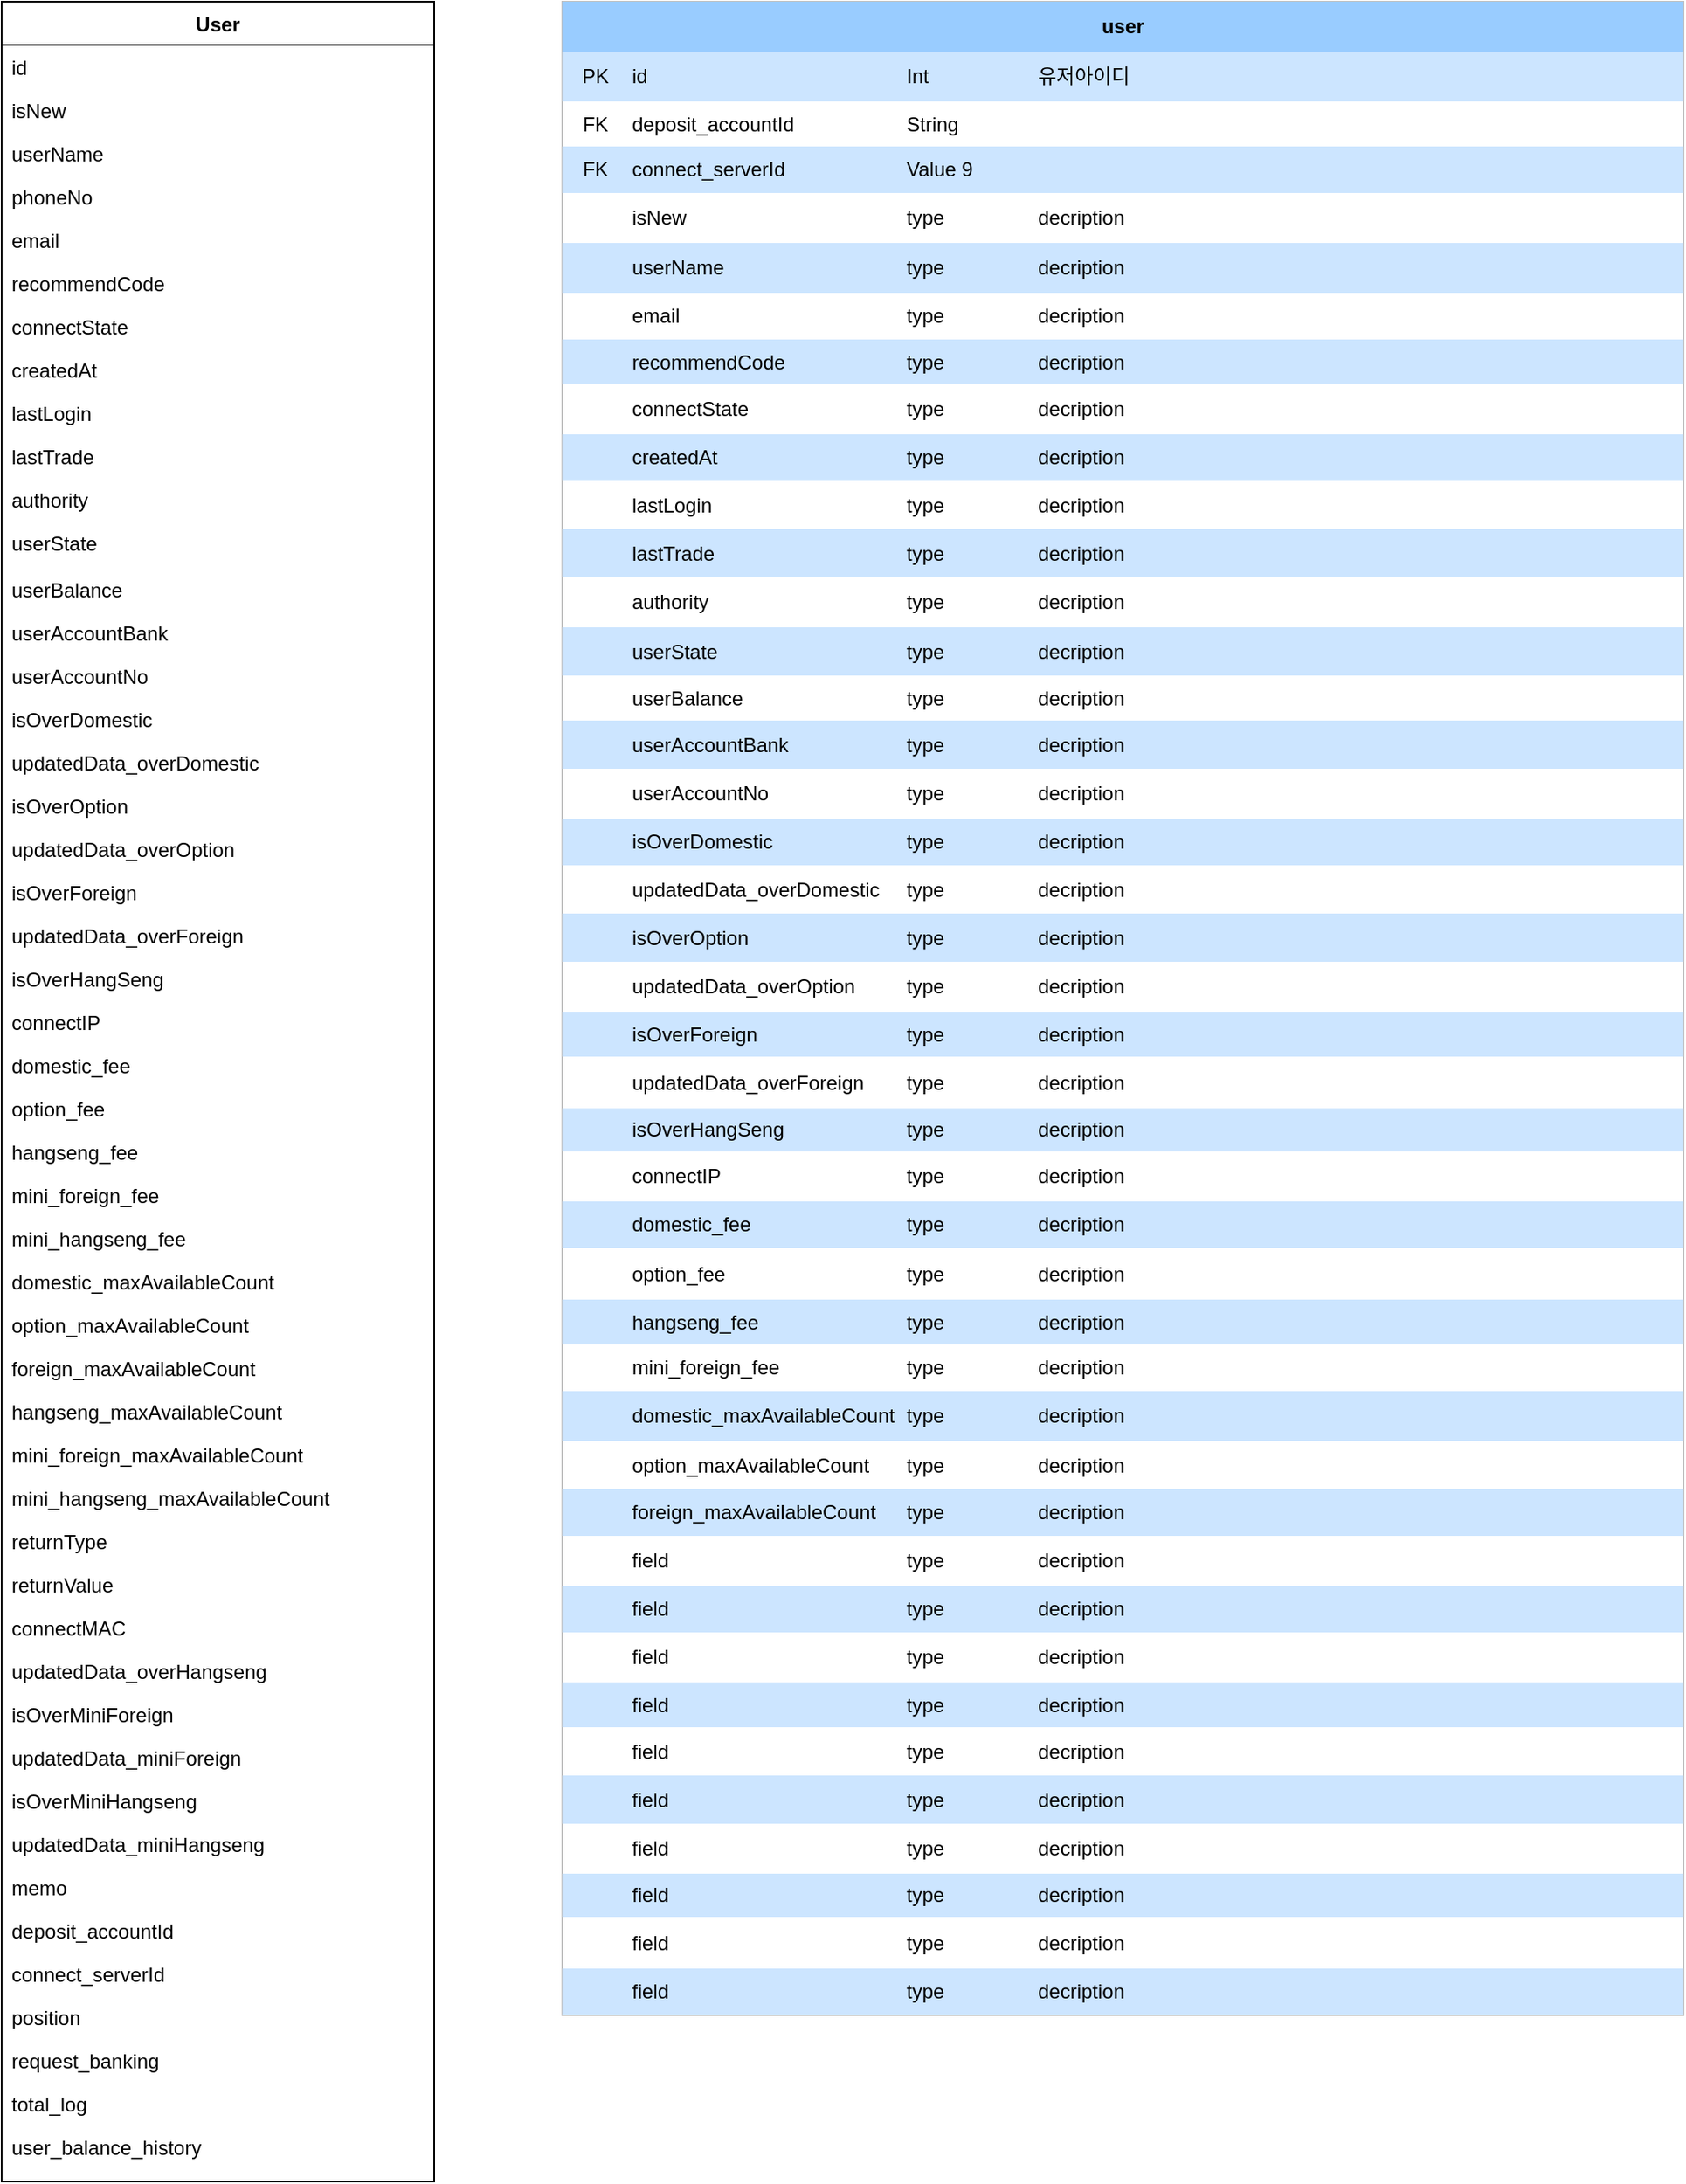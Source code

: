 <mxfile version="20.7.4" type="github" pages="2">
  <diagram id="C5RBs43oDa-KdzZeNtuy" name="데이터베이스 테이블">
    <mxGraphModel dx="454" dy="660" grid="1" gridSize="10" guides="1" tooltips="1" connect="1" arrows="1" fold="1" page="1" pageScale="1" pageWidth="827" pageHeight="1169" math="0" shadow="0">
      <root>
        <mxCell id="WIyWlLk6GJQsqaUBKTNV-0" />
        <mxCell id="WIyWlLk6GJQsqaUBKTNV-1" parent="WIyWlLk6GJQsqaUBKTNV-0" />
        <mxCell id="zkfFHV4jXpPFQw0GAbJ--0" value="User" style="swimlane;fontStyle=1;align=center;verticalAlign=top;childLayout=stackLayout;horizontal=1;startSize=26;horizontalStack=0;resizeParent=1;resizeLast=0;collapsible=1;marginBottom=0;rounded=0;shadow=0;strokeWidth=1;" parent="WIyWlLk6GJQsqaUBKTNV-1" vertex="1">
          <mxGeometry x="130" y="40" width="260" height="1310" as="geometry">
            <mxRectangle x="230" y="140" width="160" height="26" as="alternateBounds" />
          </mxGeometry>
        </mxCell>
        <mxCell id="zkfFHV4jXpPFQw0GAbJ--1" value="id&#xa;" style="text;align=left;verticalAlign=top;spacingLeft=4;spacingRight=4;overflow=hidden;rotatable=0;points=[[0,0.5],[1,0.5]];portConstraint=eastwest;" parent="zkfFHV4jXpPFQw0GAbJ--0" vertex="1">
          <mxGeometry y="26" width="260" height="26" as="geometry" />
        </mxCell>
        <mxCell id="zkfFHV4jXpPFQw0GAbJ--2" value="isNew" style="text;align=left;verticalAlign=top;spacingLeft=4;spacingRight=4;overflow=hidden;rotatable=0;points=[[0,0.5],[1,0.5]];portConstraint=eastwest;rounded=0;shadow=0;html=0;" parent="zkfFHV4jXpPFQw0GAbJ--0" vertex="1">
          <mxGeometry y="52" width="260" height="26" as="geometry" />
        </mxCell>
        <mxCell id="zkfFHV4jXpPFQw0GAbJ--3" value="userName" style="text;align=left;verticalAlign=top;spacingLeft=4;spacingRight=4;overflow=hidden;rotatable=0;points=[[0,0.5],[1,0.5]];portConstraint=eastwest;rounded=0;shadow=0;html=0;" parent="zkfFHV4jXpPFQw0GAbJ--0" vertex="1">
          <mxGeometry y="78" width="260" height="26" as="geometry" />
        </mxCell>
        <mxCell id="zkfFHV4jXpPFQw0GAbJ--5" value="phoneNo" style="text;align=left;verticalAlign=top;spacingLeft=4;spacingRight=4;overflow=hidden;rotatable=0;points=[[0,0.5],[1,0.5]];portConstraint=eastwest;" parent="zkfFHV4jXpPFQw0GAbJ--0" vertex="1">
          <mxGeometry y="104" width="260" height="26" as="geometry" />
        </mxCell>
        <mxCell id="142aJgIeLSIYo50rHT2k-1" value="email" style="text;align=left;verticalAlign=top;spacingLeft=4;spacingRight=4;overflow=hidden;rotatable=0;points=[[0,0.5],[1,0.5]];portConstraint=eastwest;rounded=0;shadow=0;html=0;" vertex="1" parent="zkfFHV4jXpPFQw0GAbJ--0">
          <mxGeometry y="130" width="260" height="26" as="geometry" />
        </mxCell>
        <mxCell id="142aJgIeLSIYo50rHT2k-2" value="recommendCode" style="text;align=left;verticalAlign=top;spacingLeft=4;spacingRight=4;overflow=hidden;rotatable=0;points=[[0,0.5],[1,0.5]];portConstraint=eastwest;rounded=0;shadow=0;html=0;" vertex="1" parent="zkfFHV4jXpPFQw0GAbJ--0">
          <mxGeometry y="156" width="260" height="26" as="geometry" />
        </mxCell>
        <mxCell id="142aJgIeLSIYo50rHT2k-3" value="connectState" style="text;align=left;verticalAlign=top;spacingLeft=4;spacingRight=4;overflow=hidden;rotatable=0;points=[[0,0.5],[1,0.5]];portConstraint=eastwest;rounded=0;shadow=0;html=0;" vertex="1" parent="zkfFHV4jXpPFQw0GAbJ--0">
          <mxGeometry y="182" width="260" height="26" as="geometry" />
        </mxCell>
        <mxCell id="142aJgIeLSIYo50rHT2k-4" value="createdAt" style="text;align=left;verticalAlign=top;spacingLeft=4;spacingRight=4;overflow=hidden;rotatable=0;points=[[0,0.5],[1,0.5]];portConstraint=eastwest;rounded=0;shadow=0;html=0;" vertex="1" parent="zkfFHV4jXpPFQw0GAbJ--0">
          <mxGeometry y="208" width="260" height="26" as="geometry" />
        </mxCell>
        <mxCell id="142aJgIeLSIYo50rHT2k-5" value="lastLogin" style="text;align=left;verticalAlign=top;spacingLeft=4;spacingRight=4;overflow=hidden;rotatable=0;points=[[0,0.5],[1,0.5]];portConstraint=eastwest;rounded=0;shadow=0;html=0;" vertex="1" parent="zkfFHV4jXpPFQw0GAbJ--0">
          <mxGeometry y="234" width="260" height="26" as="geometry" />
        </mxCell>
        <mxCell id="142aJgIeLSIYo50rHT2k-6" value="lastTrade" style="text;align=left;verticalAlign=top;spacingLeft=4;spacingRight=4;overflow=hidden;rotatable=0;points=[[0,0.5],[1,0.5]];portConstraint=eastwest;rounded=0;shadow=0;html=0;" vertex="1" parent="zkfFHV4jXpPFQw0GAbJ--0">
          <mxGeometry y="260" width="260" height="26" as="geometry" />
        </mxCell>
        <mxCell id="142aJgIeLSIYo50rHT2k-7" value="authority" style="text;align=left;verticalAlign=top;spacingLeft=4;spacingRight=4;overflow=hidden;rotatable=0;points=[[0,0.5],[1,0.5]];portConstraint=eastwest;rounded=0;shadow=0;html=0;" vertex="1" parent="zkfFHV4jXpPFQw0GAbJ--0">
          <mxGeometry y="286" width="260" height="26" as="geometry" />
        </mxCell>
        <mxCell id="142aJgIeLSIYo50rHT2k-8" value="userState" style="text;align=left;verticalAlign=top;spacingLeft=4;spacingRight=4;overflow=hidden;rotatable=0;points=[[0,0.5],[1,0.5]];portConstraint=eastwest;rounded=0;shadow=0;html=0;" vertex="1" parent="zkfFHV4jXpPFQw0GAbJ--0">
          <mxGeometry y="312" width="260" height="28" as="geometry" />
        </mxCell>
        <mxCell id="142aJgIeLSIYo50rHT2k-9" value="userBalance" style="text;align=left;verticalAlign=top;spacingLeft=4;spacingRight=4;overflow=hidden;rotatable=0;points=[[0,0.5],[1,0.5]];portConstraint=eastwest;rounded=0;shadow=0;html=0;" vertex="1" parent="zkfFHV4jXpPFQw0GAbJ--0">
          <mxGeometry y="340" width="260" height="26" as="geometry" />
        </mxCell>
        <mxCell id="142aJgIeLSIYo50rHT2k-10" value="userAccountBank" style="text;align=left;verticalAlign=top;spacingLeft=4;spacingRight=4;overflow=hidden;rotatable=0;points=[[0,0.5],[1,0.5]];portConstraint=eastwest;rounded=0;shadow=0;html=0;" vertex="1" parent="zkfFHV4jXpPFQw0GAbJ--0">
          <mxGeometry y="366" width="260" height="26" as="geometry" />
        </mxCell>
        <mxCell id="142aJgIeLSIYo50rHT2k-11" value="userAccountNo" style="text;align=left;verticalAlign=top;spacingLeft=4;spacingRight=4;overflow=hidden;rotatable=0;points=[[0,0.5],[1,0.5]];portConstraint=eastwest;rounded=0;shadow=0;html=0;" vertex="1" parent="zkfFHV4jXpPFQw0GAbJ--0">
          <mxGeometry y="392" width="260" height="26" as="geometry" />
        </mxCell>
        <mxCell id="142aJgIeLSIYo50rHT2k-12" value="isOverDomestic" style="text;align=left;verticalAlign=top;spacingLeft=4;spacingRight=4;overflow=hidden;rotatable=0;points=[[0,0.5],[1,0.5]];portConstraint=eastwest;rounded=0;shadow=0;html=0;" vertex="1" parent="zkfFHV4jXpPFQw0GAbJ--0">
          <mxGeometry y="418" width="260" height="26" as="geometry" />
        </mxCell>
        <mxCell id="142aJgIeLSIYo50rHT2k-13" value="updatedData_overDomestic" style="text;align=left;verticalAlign=top;spacingLeft=4;spacingRight=4;overflow=hidden;rotatable=0;points=[[0,0.5],[1,0.5]];portConstraint=eastwest;rounded=0;shadow=0;html=0;" vertex="1" parent="zkfFHV4jXpPFQw0GAbJ--0">
          <mxGeometry y="444" width="260" height="26" as="geometry" />
        </mxCell>
        <mxCell id="142aJgIeLSIYo50rHT2k-14" value="isOverOption" style="text;align=left;verticalAlign=top;spacingLeft=4;spacingRight=4;overflow=hidden;rotatable=0;points=[[0,0.5],[1,0.5]];portConstraint=eastwest;rounded=0;shadow=0;html=0;" vertex="1" parent="zkfFHV4jXpPFQw0GAbJ--0">
          <mxGeometry y="470" width="260" height="26" as="geometry" />
        </mxCell>
        <mxCell id="142aJgIeLSIYo50rHT2k-15" value="updatedData_overOption" style="text;align=left;verticalAlign=top;spacingLeft=4;spacingRight=4;overflow=hidden;rotatable=0;points=[[0,0.5],[1,0.5]];portConstraint=eastwest;rounded=0;shadow=0;html=0;" vertex="1" parent="zkfFHV4jXpPFQw0GAbJ--0">
          <mxGeometry y="496" width="260" height="26" as="geometry" />
        </mxCell>
        <mxCell id="142aJgIeLSIYo50rHT2k-16" value="isOverForeign" style="text;align=left;verticalAlign=top;spacingLeft=4;spacingRight=4;overflow=hidden;rotatable=0;points=[[0,0.5],[1,0.5]];portConstraint=eastwest;rounded=0;shadow=0;html=0;" vertex="1" parent="zkfFHV4jXpPFQw0GAbJ--0">
          <mxGeometry y="522" width="260" height="26" as="geometry" />
        </mxCell>
        <mxCell id="142aJgIeLSIYo50rHT2k-17" value="updatedData_overForeign" style="text;align=left;verticalAlign=top;spacingLeft=4;spacingRight=4;overflow=hidden;rotatable=0;points=[[0,0.5],[1,0.5]];portConstraint=eastwest;rounded=0;shadow=0;html=0;" vertex="1" parent="zkfFHV4jXpPFQw0GAbJ--0">
          <mxGeometry y="548" width="260" height="26" as="geometry" />
        </mxCell>
        <mxCell id="142aJgIeLSIYo50rHT2k-18" value="isOverHangSeng" style="text;align=left;verticalAlign=top;spacingLeft=4;spacingRight=4;overflow=hidden;rotatable=0;points=[[0,0.5],[1,0.5]];portConstraint=eastwest;rounded=0;shadow=0;html=0;" vertex="1" parent="zkfFHV4jXpPFQw0GAbJ--0">
          <mxGeometry y="574" width="260" height="26" as="geometry" />
        </mxCell>
        <mxCell id="142aJgIeLSIYo50rHT2k-19" value="connectIP" style="text;align=left;verticalAlign=top;spacingLeft=4;spacingRight=4;overflow=hidden;rotatable=0;points=[[0,0.5],[1,0.5]];portConstraint=eastwest;rounded=0;shadow=0;html=0;" vertex="1" parent="zkfFHV4jXpPFQw0GAbJ--0">
          <mxGeometry y="600" width="260" height="26" as="geometry" />
        </mxCell>
        <mxCell id="142aJgIeLSIYo50rHT2k-20" value="domestic_fee" style="text;align=left;verticalAlign=top;spacingLeft=4;spacingRight=4;overflow=hidden;rotatable=0;points=[[0,0.5],[1,0.5]];portConstraint=eastwest;rounded=0;shadow=0;html=0;" vertex="1" parent="zkfFHV4jXpPFQw0GAbJ--0">
          <mxGeometry y="626" width="260" height="26" as="geometry" />
        </mxCell>
        <mxCell id="142aJgIeLSIYo50rHT2k-21" value="option_fee" style="text;align=left;verticalAlign=top;spacingLeft=4;spacingRight=4;overflow=hidden;rotatable=0;points=[[0,0.5],[1,0.5]];portConstraint=eastwest;rounded=0;shadow=0;html=0;" vertex="1" parent="zkfFHV4jXpPFQw0GAbJ--0">
          <mxGeometry y="652" width="260" height="26" as="geometry" />
        </mxCell>
        <mxCell id="142aJgIeLSIYo50rHT2k-22" value="hangseng_fee" style="text;align=left;verticalAlign=top;spacingLeft=4;spacingRight=4;overflow=hidden;rotatable=0;points=[[0,0.5],[1,0.5]];portConstraint=eastwest;rounded=0;shadow=0;html=0;" vertex="1" parent="zkfFHV4jXpPFQw0GAbJ--0">
          <mxGeometry y="678" width="260" height="26" as="geometry" />
        </mxCell>
        <mxCell id="142aJgIeLSIYo50rHT2k-23" value="mini_foreign_fee" style="text;align=left;verticalAlign=top;spacingLeft=4;spacingRight=4;overflow=hidden;rotatable=0;points=[[0,0.5],[1,0.5]];portConstraint=eastwest;rounded=0;shadow=0;html=0;" vertex="1" parent="zkfFHV4jXpPFQw0GAbJ--0">
          <mxGeometry y="704" width="260" height="26" as="geometry" />
        </mxCell>
        <mxCell id="142aJgIeLSIYo50rHT2k-24" value="mini_hangseng_fee" style="text;align=left;verticalAlign=top;spacingLeft=4;spacingRight=4;overflow=hidden;rotatable=0;points=[[0,0.5],[1,0.5]];portConstraint=eastwest;rounded=0;shadow=0;html=0;" vertex="1" parent="zkfFHV4jXpPFQw0GAbJ--0">
          <mxGeometry y="730" width="260" height="26" as="geometry" />
        </mxCell>
        <mxCell id="142aJgIeLSIYo50rHT2k-25" value="domestic_maxAvailableCount" style="text;align=left;verticalAlign=top;spacingLeft=4;spacingRight=4;overflow=hidden;rotatable=0;points=[[0,0.5],[1,0.5]];portConstraint=eastwest;rounded=0;shadow=0;html=0;" vertex="1" parent="zkfFHV4jXpPFQw0GAbJ--0">
          <mxGeometry y="756" width="260" height="26" as="geometry" />
        </mxCell>
        <mxCell id="142aJgIeLSIYo50rHT2k-26" value="option_maxAvailableCount" style="text;align=left;verticalAlign=top;spacingLeft=4;spacingRight=4;overflow=hidden;rotatable=0;points=[[0,0.5],[1,0.5]];portConstraint=eastwest;rounded=0;shadow=0;html=0;" vertex="1" parent="zkfFHV4jXpPFQw0GAbJ--0">
          <mxGeometry y="782" width="260" height="26" as="geometry" />
        </mxCell>
        <mxCell id="142aJgIeLSIYo50rHT2k-27" value="foreign_maxAvailableCount" style="text;align=left;verticalAlign=top;spacingLeft=4;spacingRight=4;overflow=hidden;rotatable=0;points=[[0,0.5],[1,0.5]];portConstraint=eastwest;rounded=0;shadow=0;html=0;" vertex="1" parent="zkfFHV4jXpPFQw0GAbJ--0">
          <mxGeometry y="808" width="260" height="26" as="geometry" />
        </mxCell>
        <mxCell id="142aJgIeLSIYo50rHT2k-28" value="hangseng_maxAvailableCount" style="text;align=left;verticalAlign=top;spacingLeft=4;spacingRight=4;overflow=hidden;rotatable=0;points=[[0,0.5],[1,0.5]];portConstraint=eastwest;rounded=0;shadow=0;html=0;" vertex="1" parent="zkfFHV4jXpPFQw0GAbJ--0">
          <mxGeometry y="834" width="260" height="26" as="geometry" />
        </mxCell>
        <mxCell id="142aJgIeLSIYo50rHT2k-29" value="mini_foreign_maxAvailableCount" style="text;align=left;verticalAlign=top;spacingLeft=4;spacingRight=4;overflow=hidden;rotatable=0;points=[[0,0.5],[1,0.5]];portConstraint=eastwest;rounded=0;shadow=0;html=0;" vertex="1" parent="zkfFHV4jXpPFQw0GAbJ--0">
          <mxGeometry y="860" width="260" height="26" as="geometry" />
        </mxCell>
        <mxCell id="142aJgIeLSIYo50rHT2k-30" value="mini_hangseng_maxAvailableCount" style="text;align=left;verticalAlign=top;spacingLeft=4;spacingRight=4;overflow=hidden;rotatable=0;points=[[0,0.5],[1,0.5]];portConstraint=eastwest;rounded=0;shadow=0;html=0;" vertex="1" parent="zkfFHV4jXpPFQw0GAbJ--0">
          <mxGeometry y="886" width="260" height="26" as="geometry" />
        </mxCell>
        <mxCell id="142aJgIeLSIYo50rHT2k-32" value="returnType" style="text;align=left;verticalAlign=top;spacingLeft=4;spacingRight=4;overflow=hidden;rotatable=0;points=[[0,0.5],[1,0.5]];portConstraint=eastwest;rounded=0;shadow=0;html=0;" vertex="1" parent="zkfFHV4jXpPFQw0GAbJ--0">
          <mxGeometry y="912" width="260" height="26" as="geometry" />
        </mxCell>
        <mxCell id="142aJgIeLSIYo50rHT2k-33" value="returnValue" style="text;align=left;verticalAlign=top;spacingLeft=4;spacingRight=4;overflow=hidden;rotatable=0;points=[[0,0.5],[1,0.5]];portConstraint=eastwest;rounded=0;shadow=0;html=0;" vertex="1" parent="zkfFHV4jXpPFQw0GAbJ--0">
          <mxGeometry y="938" width="260" height="26" as="geometry" />
        </mxCell>
        <mxCell id="142aJgIeLSIYo50rHT2k-34" value="connectMAC" style="text;align=left;verticalAlign=top;spacingLeft=4;spacingRight=4;overflow=hidden;rotatable=0;points=[[0,0.5],[1,0.5]];portConstraint=eastwest;rounded=0;shadow=0;html=0;" vertex="1" parent="zkfFHV4jXpPFQw0GAbJ--0">
          <mxGeometry y="964" width="260" height="26" as="geometry" />
        </mxCell>
        <mxCell id="142aJgIeLSIYo50rHT2k-35" value="updatedData_overHangseng" style="text;align=left;verticalAlign=top;spacingLeft=4;spacingRight=4;overflow=hidden;rotatable=0;points=[[0,0.5],[1,0.5]];portConstraint=eastwest;rounded=0;shadow=0;html=0;" vertex="1" parent="zkfFHV4jXpPFQw0GAbJ--0">
          <mxGeometry y="990" width="260" height="26" as="geometry" />
        </mxCell>
        <mxCell id="142aJgIeLSIYo50rHT2k-36" value="isOverMiniForeign" style="text;align=left;verticalAlign=top;spacingLeft=4;spacingRight=4;overflow=hidden;rotatable=0;points=[[0,0.5],[1,0.5]];portConstraint=eastwest;rounded=0;shadow=0;html=0;" vertex="1" parent="zkfFHV4jXpPFQw0GAbJ--0">
          <mxGeometry y="1016" width="260" height="26" as="geometry" />
        </mxCell>
        <mxCell id="142aJgIeLSIYo50rHT2k-37" value="updatedData_miniForeign" style="text;align=left;verticalAlign=top;spacingLeft=4;spacingRight=4;overflow=hidden;rotatable=0;points=[[0,0.5],[1,0.5]];portConstraint=eastwest;rounded=0;shadow=0;html=0;" vertex="1" parent="zkfFHV4jXpPFQw0GAbJ--0">
          <mxGeometry y="1042" width="260" height="26" as="geometry" />
        </mxCell>
        <mxCell id="142aJgIeLSIYo50rHT2k-38" value="isOverMiniHangseng" style="text;align=left;verticalAlign=top;spacingLeft=4;spacingRight=4;overflow=hidden;rotatable=0;points=[[0,0.5],[1,0.5]];portConstraint=eastwest;rounded=0;shadow=0;html=0;" vertex="1" parent="zkfFHV4jXpPFQw0GAbJ--0">
          <mxGeometry y="1068" width="260" height="26" as="geometry" />
        </mxCell>
        <mxCell id="142aJgIeLSIYo50rHT2k-39" value="updatedData_miniHangseng" style="text;align=left;verticalAlign=top;spacingLeft=4;spacingRight=4;overflow=hidden;rotatable=0;points=[[0,0.5],[1,0.5]];portConstraint=eastwest;rounded=0;shadow=0;html=0;" vertex="1" parent="zkfFHV4jXpPFQw0GAbJ--0">
          <mxGeometry y="1094" width="260" height="26" as="geometry" />
        </mxCell>
        <mxCell id="142aJgIeLSIYo50rHT2k-40" value="memo" style="text;align=left;verticalAlign=top;spacingLeft=4;spacingRight=4;overflow=hidden;rotatable=0;points=[[0,0.5],[1,0.5]];portConstraint=eastwest;rounded=0;shadow=0;html=0;" vertex="1" parent="zkfFHV4jXpPFQw0GAbJ--0">
          <mxGeometry y="1120" width="260" height="26" as="geometry" />
        </mxCell>
        <mxCell id="142aJgIeLSIYo50rHT2k-31" value="deposit_accountId" style="text;align=left;verticalAlign=top;spacingLeft=4;spacingRight=4;overflow=hidden;rotatable=0;points=[[0,0.5],[1,0.5]];portConstraint=eastwest;rounded=0;shadow=0;html=0;" vertex="1" parent="zkfFHV4jXpPFQw0GAbJ--0">
          <mxGeometry y="1146" width="260" height="26" as="geometry" />
        </mxCell>
        <mxCell id="142aJgIeLSIYo50rHT2k-41" value="connect_serverId" style="text;align=left;verticalAlign=top;spacingLeft=4;spacingRight=4;overflow=hidden;rotatable=0;points=[[0,0.5],[1,0.5]];portConstraint=eastwest;rounded=0;shadow=0;html=0;" vertex="1" parent="zkfFHV4jXpPFQw0GAbJ--0">
          <mxGeometry y="1172" width="260" height="26" as="geometry" />
        </mxCell>
        <mxCell id="142aJgIeLSIYo50rHT2k-42" value="position" style="text;align=left;verticalAlign=top;spacingLeft=4;spacingRight=4;overflow=hidden;rotatable=0;points=[[0,0.5],[1,0.5]];portConstraint=eastwest;rounded=0;shadow=0;html=0;" vertex="1" parent="zkfFHV4jXpPFQw0GAbJ--0">
          <mxGeometry y="1198" width="260" height="26" as="geometry" />
        </mxCell>
        <mxCell id="142aJgIeLSIYo50rHT2k-43" value="request_banking" style="text;align=left;verticalAlign=top;spacingLeft=4;spacingRight=4;overflow=hidden;rotatable=0;points=[[0,0.5],[1,0.5]];portConstraint=eastwest;rounded=0;shadow=0;html=0;" vertex="1" parent="zkfFHV4jXpPFQw0GAbJ--0">
          <mxGeometry y="1224" width="260" height="26" as="geometry" />
        </mxCell>
        <mxCell id="142aJgIeLSIYo50rHT2k-44" value="total_log" style="text;align=left;verticalAlign=top;spacingLeft=4;spacingRight=4;overflow=hidden;rotatable=0;points=[[0,0.5],[1,0.5]];portConstraint=eastwest;rounded=0;shadow=0;html=0;" vertex="1" parent="zkfFHV4jXpPFQw0GAbJ--0">
          <mxGeometry y="1250" width="260" height="26" as="geometry" />
        </mxCell>
        <mxCell id="142aJgIeLSIYo50rHT2k-45" value="user_balance_history" style="text;align=left;verticalAlign=top;spacingLeft=4;spacingRight=4;overflow=hidden;rotatable=0;points=[[0,0.5],[1,0.5]];portConstraint=eastwest;rounded=0;shadow=0;html=0;" vertex="1" parent="zkfFHV4jXpPFQw0GAbJ--0">
          <mxGeometry y="1276" width="260" height="26" as="geometry" />
        </mxCell>
        <mxCell id="851XCtTzTF1RA4zuGcTZ-321" value="" style="childLayout=tableLayout;recursiveResize=0;shadow=0;fillColor=none;strokeColor=#C0C0C0;fillStyle=auto;" vertex="1" parent="WIyWlLk6GJQsqaUBKTNV-1">
          <mxGeometry x="467" y="40" width="674" height="1210" as="geometry" />
        </mxCell>
        <mxCell id="851XCtTzTF1RA4zuGcTZ-388" style="shape=tableRow;horizontal=0;startSize=0;swimlaneHead=0;swimlaneBody=0;top=0;left=0;bottom=0;right=0;dropTarget=0;collapsible=0;recursiveResize=0;expand=0;fontStyle=0;fillColor=none;fillStyle=auto;" vertex="1" parent="851XCtTzTF1RA4zuGcTZ-321">
          <mxGeometry width="674" height="30" as="geometry" />
        </mxCell>
        <mxCell id="851XCtTzTF1RA4zuGcTZ-389" value="&lt;b&gt;user&lt;/b&gt;" style="connectable=0;recursiveResize=0;strokeColor=none;fillColor=#99CCFF;align=center;whiteSpace=wrap;html=1;fillStyle=auto;rowspan=1;colspan=4;" vertex="1" parent="851XCtTzTF1RA4zuGcTZ-388">
          <mxGeometry width="674" height="30" as="geometry">
            <mxRectangle width="40" height="30" as="alternateBounds" />
          </mxGeometry>
        </mxCell>
        <mxCell id="851XCtTzTF1RA4zuGcTZ-390" style="connectable=0;recursiveResize=0;strokeColor=none;fillColor=#99CCFF;align=center;whiteSpace=wrap;html=1;fillStyle=auto;" vertex="1" visible="0" parent="851XCtTzTF1RA4zuGcTZ-388">
          <mxGeometry x="40" width="165" height="30" as="geometry">
            <mxRectangle width="165" height="30" as="alternateBounds" />
          </mxGeometry>
        </mxCell>
        <mxCell id="851XCtTzTF1RA4zuGcTZ-391" style="connectable=0;recursiveResize=0;strokeColor=none;fillColor=#99CCFF;align=center;whiteSpace=wrap;html=1;fillStyle=auto;" vertex="1" visible="0" parent="851XCtTzTF1RA4zuGcTZ-388">
          <mxGeometry x="205" width="79" height="30" as="geometry">
            <mxRectangle width="79" height="30" as="alternateBounds" />
          </mxGeometry>
        </mxCell>
        <mxCell id="851XCtTzTF1RA4zuGcTZ-392" style="connectable=0;recursiveResize=0;strokeColor=none;fillColor=#99CCFF;align=center;whiteSpace=wrap;html=1;fillStyle=auto;" vertex="1" visible="0" parent="851XCtTzTF1RA4zuGcTZ-388">
          <mxGeometry x="284" width="390" height="30" as="geometry">
            <mxRectangle width="390" height="30" as="alternateBounds" />
          </mxGeometry>
        </mxCell>
        <mxCell id="851XCtTzTF1RA4zuGcTZ-322" value="" style="shape=tableRow;horizontal=0;startSize=0;swimlaneHead=0;swimlaneBody=0;top=0;left=0;bottom=0;right=0;dropTarget=0;collapsible=0;recursiveResize=0;expand=0;fontStyle=0;fillColor=none;fillStyle=auto;" vertex="1" parent="851XCtTzTF1RA4zuGcTZ-321">
          <mxGeometry y="30" width="674" height="30" as="geometry" />
        </mxCell>
        <mxCell id="851XCtTzTF1RA4zuGcTZ-323" value="PK" style="connectable=0;recursiveResize=0;strokeColor=none;fillColor=#CCE5FF;align=center;whiteSpace=wrap;html=1;fillStyle=auto;" vertex="1" parent="851XCtTzTF1RA4zuGcTZ-322">
          <mxGeometry width="40" height="30" as="geometry">
            <mxRectangle width="40" height="30" as="alternateBounds" />
          </mxGeometry>
        </mxCell>
        <mxCell id="851XCtTzTF1RA4zuGcTZ-324" value="id" style="connectable=0;recursiveResize=0;strokeColor=none;fillColor=#CCE5FF;align=left;whiteSpace=wrap;html=1;fillStyle=auto;" vertex="1" parent="851XCtTzTF1RA4zuGcTZ-322">
          <mxGeometry x="40" width="165" height="30" as="geometry">
            <mxRectangle width="165" height="30" as="alternateBounds" />
          </mxGeometry>
        </mxCell>
        <mxCell id="851XCtTzTF1RA4zuGcTZ-325" value="Int" style="connectable=0;recursiveResize=0;strokeColor=none;fillColor=#CCE5FF;align=left;whiteSpace=wrap;html=1;fillStyle=auto;" vertex="1" parent="851XCtTzTF1RA4zuGcTZ-322">
          <mxGeometry x="205" width="79" height="30" as="geometry">
            <mxRectangle width="79" height="30" as="alternateBounds" />
          </mxGeometry>
        </mxCell>
        <mxCell id="851XCtTzTF1RA4zuGcTZ-393" value="유저아이디" style="connectable=0;recursiveResize=0;strokeColor=none;fillColor=#CCE5FF;align=left;whiteSpace=wrap;html=1;fillStyle=auto;" vertex="1" parent="851XCtTzTF1RA4zuGcTZ-322">
          <mxGeometry x="284" width="390" height="30" as="geometry">
            <mxRectangle width="390" height="30" as="alternateBounds" />
          </mxGeometry>
        </mxCell>
        <mxCell id="851XCtTzTF1RA4zuGcTZ-326" style="shape=tableRow;horizontal=0;startSize=0;swimlaneHead=0;swimlaneBody=0;top=0;left=0;bottom=0;right=0;dropTarget=0;collapsible=0;recursiveResize=0;expand=0;fontStyle=0;fillColor=none;fillStyle=auto;" vertex="1" parent="851XCtTzTF1RA4zuGcTZ-321">
          <mxGeometry y="60" width="674" height="27" as="geometry" />
        </mxCell>
        <mxCell id="851XCtTzTF1RA4zuGcTZ-327" value="FK" style="connectable=0;recursiveResize=0;strokeColor=none;fillColor=none;align=center;whiteSpace=wrap;html=1;fillStyle=auto;" vertex="1" parent="851XCtTzTF1RA4zuGcTZ-326">
          <mxGeometry width="40" height="27" as="geometry">
            <mxRectangle width="40" height="27" as="alternateBounds" />
          </mxGeometry>
        </mxCell>
        <mxCell id="851XCtTzTF1RA4zuGcTZ-328" value="&lt;span style=&quot;&quot;&gt;deposit_accountId&lt;/span&gt;" style="connectable=0;recursiveResize=0;strokeColor=none;fillColor=none;align=left;whiteSpace=wrap;html=1;fillStyle=auto;" vertex="1" parent="851XCtTzTF1RA4zuGcTZ-326">
          <mxGeometry x="40" width="165" height="27" as="geometry">
            <mxRectangle width="165" height="27" as="alternateBounds" />
          </mxGeometry>
        </mxCell>
        <mxCell id="851XCtTzTF1RA4zuGcTZ-329" value="String" style="connectable=0;recursiveResize=0;strokeColor=none;fillColor=none;align=left;whiteSpace=wrap;html=1;fillStyle=auto;" vertex="1" parent="851XCtTzTF1RA4zuGcTZ-326">
          <mxGeometry x="205" width="79" height="27" as="geometry">
            <mxRectangle width="79" height="27" as="alternateBounds" />
          </mxGeometry>
        </mxCell>
        <mxCell id="851XCtTzTF1RA4zuGcTZ-394" style="connectable=0;recursiveResize=0;strokeColor=none;fillColor=none;align=left;whiteSpace=wrap;html=1;fillStyle=auto;" vertex="1" parent="851XCtTzTF1RA4zuGcTZ-326">
          <mxGeometry x="284" width="390" height="27" as="geometry">
            <mxRectangle width="390" height="27" as="alternateBounds" />
          </mxGeometry>
        </mxCell>
        <mxCell id="851XCtTzTF1RA4zuGcTZ-330" style="shape=tableRow;horizontal=0;startSize=0;swimlaneHead=0;swimlaneBody=0;top=0;left=0;bottom=0;right=0;dropTarget=0;collapsible=0;recursiveResize=0;expand=0;fontStyle=0;fillColor=none;fillStyle=auto;" vertex="1" parent="851XCtTzTF1RA4zuGcTZ-321">
          <mxGeometry y="87" width="674" height="28" as="geometry" />
        </mxCell>
        <mxCell id="851XCtTzTF1RA4zuGcTZ-331" value="FK" style="connectable=0;recursiveResize=0;strokeColor=none;fillColor=#CCE5FF;align=center;whiteSpace=wrap;html=1;fillStyle=auto;" vertex="1" parent="851XCtTzTF1RA4zuGcTZ-330">
          <mxGeometry width="40" height="28" as="geometry">
            <mxRectangle width="40" height="28" as="alternateBounds" />
          </mxGeometry>
        </mxCell>
        <mxCell id="851XCtTzTF1RA4zuGcTZ-332" value="&lt;span style=&quot;&quot;&gt;connect_serverId&lt;/span&gt;" style="connectable=0;recursiveResize=0;strokeColor=none;fillColor=#CCE5FF;align=left;whiteSpace=wrap;html=1;fillStyle=auto;" vertex="1" parent="851XCtTzTF1RA4zuGcTZ-330">
          <mxGeometry x="40" width="165" height="28" as="geometry">
            <mxRectangle width="165" height="28" as="alternateBounds" />
          </mxGeometry>
        </mxCell>
        <mxCell id="851XCtTzTF1RA4zuGcTZ-333" value="Value 9" style="connectable=0;recursiveResize=0;strokeColor=none;fillColor=#CCE5FF;align=left;whiteSpace=wrap;html=1;fillStyle=auto;" vertex="1" parent="851XCtTzTF1RA4zuGcTZ-330">
          <mxGeometry x="205" width="79" height="28" as="geometry">
            <mxRectangle width="79" height="28" as="alternateBounds" />
          </mxGeometry>
        </mxCell>
        <mxCell id="851XCtTzTF1RA4zuGcTZ-395" style="connectable=0;recursiveResize=0;strokeColor=none;fillColor=#CCE5FF;align=left;whiteSpace=wrap;html=1;fillStyle=auto;" vertex="1" parent="851XCtTzTF1RA4zuGcTZ-330">
          <mxGeometry x="284" width="390" height="28" as="geometry">
            <mxRectangle width="390" height="28" as="alternateBounds" />
          </mxGeometry>
        </mxCell>
        <mxCell id="851XCtTzTF1RA4zuGcTZ-406" style="shape=tableRow;horizontal=0;startSize=0;swimlaneHead=0;swimlaneBody=0;top=0;left=0;bottom=0;right=0;dropTarget=0;collapsible=0;recursiveResize=0;expand=0;fontStyle=0;fillColor=none;fillStyle=auto;" vertex="1" parent="851XCtTzTF1RA4zuGcTZ-321">
          <mxGeometry y="115" width="674" height="30" as="geometry" />
        </mxCell>
        <mxCell id="851XCtTzTF1RA4zuGcTZ-407" value="" style="connectable=0;recursiveResize=0;strokeColor=none;fillColor=none;align=center;whiteSpace=wrap;html=1;fillStyle=auto;" vertex="1" parent="851XCtTzTF1RA4zuGcTZ-406">
          <mxGeometry width="40" height="30" as="geometry">
            <mxRectangle width="40" height="30" as="alternateBounds" />
          </mxGeometry>
        </mxCell>
        <mxCell id="851XCtTzTF1RA4zuGcTZ-408" value="&lt;span style=&quot;&quot;&gt;isNew&lt;/span&gt;" style="connectable=0;recursiveResize=0;strokeColor=none;fillColor=none;align=left;whiteSpace=wrap;html=1;fillStyle=auto;" vertex="1" parent="851XCtTzTF1RA4zuGcTZ-406">
          <mxGeometry x="40" width="165" height="30" as="geometry">
            <mxRectangle width="165" height="30" as="alternateBounds" />
          </mxGeometry>
        </mxCell>
        <mxCell id="851XCtTzTF1RA4zuGcTZ-409" value="type" style="connectable=0;recursiveResize=0;strokeColor=none;fillColor=none;align=left;whiteSpace=wrap;html=1;fillStyle=auto;" vertex="1" parent="851XCtTzTF1RA4zuGcTZ-406">
          <mxGeometry x="205" width="79" height="30" as="geometry">
            <mxRectangle width="79" height="30" as="alternateBounds" />
          </mxGeometry>
        </mxCell>
        <mxCell id="851XCtTzTF1RA4zuGcTZ-410" value="decription" style="connectable=0;recursiveResize=0;strokeColor=none;fillColor=none;align=left;whiteSpace=wrap;html=1;fillStyle=auto;" vertex="1" parent="851XCtTzTF1RA4zuGcTZ-406">
          <mxGeometry x="284" width="390" height="30" as="geometry">
            <mxRectangle width="390" height="30" as="alternateBounds" />
          </mxGeometry>
        </mxCell>
        <mxCell id="851XCtTzTF1RA4zuGcTZ-411" style="shape=tableRow;horizontal=0;startSize=0;swimlaneHead=0;swimlaneBody=0;top=0;left=0;bottom=0;right=0;dropTarget=0;collapsible=0;recursiveResize=0;expand=0;fontStyle=0;fillColor=none;fillStyle=auto;" vertex="1" parent="851XCtTzTF1RA4zuGcTZ-321">
          <mxGeometry y="145" width="674" height="30" as="geometry" />
        </mxCell>
        <mxCell id="851XCtTzTF1RA4zuGcTZ-412" value="" style="connectable=0;recursiveResize=0;strokeColor=none;fillColor=#CCE5FF;align=center;whiteSpace=wrap;html=1;fillStyle=auto;" vertex="1" parent="851XCtTzTF1RA4zuGcTZ-411">
          <mxGeometry width="40" height="30" as="geometry">
            <mxRectangle width="40" height="30" as="alternateBounds" />
          </mxGeometry>
        </mxCell>
        <mxCell id="851XCtTzTF1RA4zuGcTZ-413" value="&lt;span style=&quot;&quot;&gt;userName&lt;/span&gt;" style="connectable=0;recursiveResize=0;strokeColor=none;fillColor=#CCE5FF;align=left;whiteSpace=wrap;html=1;fillStyle=auto;" vertex="1" parent="851XCtTzTF1RA4zuGcTZ-411">
          <mxGeometry x="40" width="165" height="30" as="geometry">
            <mxRectangle width="165" height="30" as="alternateBounds" />
          </mxGeometry>
        </mxCell>
        <mxCell id="851XCtTzTF1RA4zuGcTZ-414" value="type" style="connectable=0;recursiveResize=0;strokeColor=none;fillColor=#CCE5FF;align=left;whiteSpace=wrap;html=1;fillStyle=auto;" vertex="1" parent="851XCtTzTF1RA4zuGcTZ-411">
          <mxGeometry x="205" width="79" height="30" as="geometry">
            <mxRectangle width="79" height="30" as="alternateBounds" />
          </mxGeometry>
        </mxCell>
        <mxCell id="851XCtTzTF1RA4zuGcTZ-415" value="decription" style="connectable=0;recursiveResize=0;strokeColor=none;fillColor=#CCE5FF;align=left;whiteSpace=wrap;html=1;fillStyle=auto;" vertex="1" parent="851XCtTzTF1RA4zuGcTZ-411">
          <mxGeometry x="284" width="390" height="30" as="geometry">
            <mxRectangle width="390" height="30" as="alternateBounds" />
          </mxGeometry>
        </mxCell>
        <mxCell id="851XCtTzTF1RA4zuGcTZ-486" style="shape=tableRow;horizontal=0;startSize=0;swimlaneHead=0;swimlaneBody=0;top=0;left=0;bottom=0;right=0;dropTarget=0;collapsible=0;recursiveResize=0;expand=0;fontStyle=0;fillColor=none;fillStyle=auto;" vertex="1" parent="851XCtTzTF1RA4zuGcTZ-321">
          <mxGeometry y="175" width="674" height="28" as="geometry" />
        </mxCell>
        <mxCell id="851XCtTzTF1RA4zuGcTZ-487" value="" style="connectable=0;recursiveResize=0;strokeColor=none;fillColor=none;align=center;whiteSpace=wrap;html=1;fillStyle=auto;" vertex="1" parent="851XCtTzTF1RA4zuGcTZ-486">
          <mxGeometry width="40" height="28" as="geometry">
            <mxRectangle width="40" height="28" as="alternateBounds" />
          </mxGeometry>
        </mxCell>
        <mxCell id="851XCtTzTF1RA4zuGcTZ-488" value="&lt;span style=&quot;&quot;&gt;email&lt;/span&gt;" style="connectable=0;recursiveResize=0;strokeColor=none;fillColor=none;align=left;whiteSpace=wrap;html=1;fillStyle=auto;" vertex="1" parent="851XCtTzTF1RA4zuGcTZ-486">
          <mxGeometry x="40" width="165" height="28" as="geometry">
            <mxRectangle width="165" height="28" as="alternateBounds" />
          </mxGeometry>
        </mxCell>
        <mxCell id="851XCtTzTF1RA4zuGcTZ-489" value="type" style="connectable=0;recursiveResize=0;strokeColor=none;fillColor=none;align=left;whiteSpace=wrap;html=1;fillStyle=auto;" vertex="1" parent="851XCtTzTF1RA4zuGcTZ-486">
          <mxGeometry x="205" width="79" height="28" as="geometry">
            <mxRectangle width="79" height="28" as="alternateBounds" />
          </mxGeometry>
        </mxCell>
        <mxCell id="851XCtTzTF1RA4zuGcTZ-490" value="decription" style="connectable=0;recursiveResize=0;strokeColor=none;fillColor=none;align=left;whiteSpace=wrap;html=1;fillStyle=auto;" vertex="1" parent="851XCtTzTF1RA4zuGcTZ-486">
          <mxGeometry x="284" width="390" height="28" as="geometry">
            <mxRectangle width="390" height="28" as="alternateBounds" />
          </mxGeometry>
        </mxCell>
        <mxCell id="851XCtTzTF1RA4zuGcTZ-491" style="shape=tableRow;horizontal=0;startSize=0;swimlaneHead=0;swimlaneBody=0;top=0;left=0;bottom=0;right=0;dropTarget=0;collapsible=0;recursiveResize=0;expand=0;fontStyle=0;fillColor=none;fillStyle=auto;" vertex="1" parent="851XCtTzTF1RA4zuGcTZ-321">
          <mxGeometry y="203" width="674" height="27" as="geometry" />
        </mxCell>
        <mxCell id="851XCtTzTF1RA4zuGcTZ-492" value="" style="connectable=0;recursiveResize=0;strokeColor=none;fillColor=#CCE5FF;align=center;whiteSpace=wrap;html=1;fillStyle=auto;" vertex="1" parent="851XCtTzTF1RA4zuGcTZ-491">
          <mxGeometry width="40" height="27" as="geometry">
            <mxRectangle width="40" height="27" as="alternateBounds" />
          </mxGeometry>
        </mxCell>
        <mxCell id="851XCtTzTF1RA4zuGcTZ-493" value="&lt;span style=&quot;&quot;&gt;recommendCode&lt;/span&gt;" style="connectable=0;recursiveResize=0;strokeColor=none;fillColor=#CCE5FF;align=left;whiteSpace=wrap;html=1;fillStyle=auto;" vertex="1" parent="851XCtTzTF1RA4zuGcTZ-491">
          <mxGeometry x="40" width="165" height="27" as="geometry">
            <mxRectangle width="165" height="27" as="alternateBounds" />
          </mxGeometry>
        </mxCell>
        <mxCell id="851XCtTzTF1RA4zuGcTZ-494" value="type" style="connectable=0;recursiveResize=0;strokeColor=none;fillColor=#CCE5FF;align=left;whiteSpace=wrap;html=1;fillStyle=auto;" vertex="1" parent="851XCtTzTF1RA4zuGcTZ-491">
          <mxGeometry x="205" width="79" height="27" as="geometry">
            <mxRectangle width="79" height="27" as="alternateBounds" />
          </mxGeometry>
        </mxCell>
        <mxCell id="851XCtTzTF1RA4zuGcTZ-495" value="decription" style="connectable=0;recursiveResize=0;strokeColor=none;fillColor=#CCE5FF;align=left;whiteSpace=wrap;html=1;fillStyle=auto;" vertex="1" parent="851XCtTzTF1RA4zuGcTZ-491">
          <mxGeometry x="284" width="390" height="27" as="geometry">
            <mxRectangle width="390" height="27" as="alternateBounds" />
          </mxGeometry>
        </mxCell>
        <mxCell id="851XCtTzTF1RA4zuGcTZ-496" style="shape=tableRow;horizontal=0;startSize=0;swimlaneHead=0;swimlaneBody=0;top=0;left=0;bottom=0;right=0;dropTarget=0;collapsible=0;recursiveResize=0;expand=0;fontStyle=0;fillColor=none;fillStyle=auto;" vertex="1" parent="851XCtTzTF1RA4zuGcTZ-321">
          <mxGeometry y="230" width="674" height="30" as="geometry" />
        </mxCell>
        <mxCell id="851XCtTzTF1RA4zuGcTZ-497" value="" style="connectable=0;recursiveResize=0;strokeColor=none;fillColor=none;align=center;whiteSpace=wrap;html=1;fillStyle=auto;" vertex="1" parent="851XCtTzTF1RA4zuGcTZ-496">
          <mxGeometry width="40" height="30" as="geometry">
            <mxRectangle width="40" height="30" as="alternateBounds" />
          </mxGeometry>
        </mxCell>
        <mxCell id="851XCtTzTF1RA4zuGcTZ-498" value="&lt;span style=&quot;&quot;&gt;connectState&lt;/span&gt;" style="connectable=0;recursiveResize=0;strokeColor=none;fillColor=none;align=left;whiteSpace=wrap;html=1;fillStyle=auto;" vertex="1" parent="851XCtTzTF1RA4zuGcTZ-496">
          <mxGeometry x="40" width="165" height="30" as="geometry">
            <mxRectangle width="165" height="30" as="alternateBounds" />
          </mxGeometry>
        </mxCell>
        <mxCell id="851XCtTzTF1RA4zuGcTZ-499" value="type" style="connectable=0;recursiveResize=0;strokeColor=none;fillColor=none;align=left;whiteSpace=wrap;html=1;fillStyle=auto;" vertex="1" parent="851XCtTzTF1RA4zuGcTZ-496">
          <mxGeometry x="205" width="79" height="30" as="geometry">
            <mxRectangle width="79" height="30" as="alternateBounds" />
          </mxGeometry>
        </mxCell>
        <mxCell id="851XCtTzTF1RA4zuGcTZ-500" value="decription" style="connectable=0;recursiveResize=0;strokeColor=none;fillColor=none;align=left;whiteSpace=wrap;html=1;fillStyle=auto;" vertex="1" parent="851XCtTzTF1RA4zuGcTZ-496">
          <mxGeometry x="284" width="390" height="30" as="geometry">
            <mxRectangle width="390" height="30" as="alternateBounds" />
          </mxGeometry>
        </mxCell>
        <mxCell id="851XCtTzTF1RA4zuGcTZ-501" style="shape=tableRow;horizontal=0;startSize=0;swimlaneHead=0;swimlaneBody=0;top=0;left=0;bottom=0;right=0;dropTarget=0;collapsible=0;recursiveResize=0;expand=0;fontStyle=0;fillColor=none;fillStyle=auto;" vertex="1" parent="851XCtTzTF1RA4zuGcTZ-321">
          <mxGeometry y="260" width="674" height="28" as="geometry" />
        </mxCell>
        <mxCell id="851XCtTzTF1RA4zuGcTZ-502" value="" style="connectable=0;recursiveResize=0;strokeColor=none;fillColor=#CCE5FF;align=center;whiteSpace=wrap;html=1;fillStyle=auto;" vertex="1" parent="851XCtTzTF1RA4zuGcTZ-501">
          <mxGeometry width="40" height="28" as="geometry">
            <mxRectangle width="40" height="28" as="alternateBounds" />
          </mxGeometry>
        </mxCell>
        <mxCell id="851XCtTzTF1RA4zuGcTZ-503" value="&lt;span style=&quot;&quot;&gt;createdAt&lt;/span&gt;" style="connectable=0;recursiveResize=0;strokeColor=none;fillColor=#CCE5FF;align=left;whiteSpace=wrap;html=1;fillStyle=auto;" vertex="1" parent="851XCtTzTF1RA4zuGcTZ-501">
          <mxGeometry x="40" width="165" height="28" as="geometry">
            <mxRectangle width="165" height="28" as="alternateBounds" />
          </mxGeometry>
        </mxCell>
        <mxCell id="851XCtTzTF1RA4zuGcTZ-504" value="type" style="connectable=0;recursiveResize=0;strokeColor=none;fillColor=#CCE5FF;align=left;whiteSpace=wrap;html=1;fillStyle=auto;" vertex="1" parent="851XCtTzTF1RA4zuGcTZ-501">
          <mxGeometry x="205" width="79" height="28" as="geometry">
            <mxRectangle width="79" height="28" as="alternateBounds" />
          </mxGeometry>
        </mxCell>
        <mxCell id="851XCtTzTF1RA4zuGcTZ-505" value="decription" style="connectable=0;recursiveResize=0;strokeColor=none;fillColor=#CCE5FF;align=left;whiteSpace=wrap;html=1;fillStyle=auto;" vertex="1" parent="851XCtTzTF1RA4zuGcTZ-501">
          <mxGeometry x="284" width="390" height="28" as="geometry">
            <mxRectangle width="390" height="28" as="alternateBounds" />
          </mxGeometry>
        </mxCell>
        <mxCell id="851XCtTzTF1RA4zuGcTZ-506" style="shape=tableRow;horizontal=0;startSize=0;swimlaneHead=0;swimlaneBody=0;top=0;left=0;bottom=0;right=0;dropTarget=0;collapsible=0;recursiveResize=0;expand=0;fontStyle=0;fillColor=none;fillStyle=auto;" vertex="1" parent="851XCtTzTF1RA4zuGcTZ-321">
          <mxGeometry y="288" width="674" height="29" as="geometry" />
        </mxCell>
        <mxCell id="851XCtTzTF1RA4zuGcTZ-507" value="" style="connectable=0;recursiveResize=0;strokeColor=none;fillColor=none;align=center;whiteSpace=wrap;html=1;fillStyle=auto;" vertex="1" parent="851XCtTzTF1RA4zuGcTZ-506">
          <mxGeometry width="40" height="29" as="geometry">
            <mxRectangle width="40" height="29" as="alternateBounds" />
          </mxGeometry>
        </mxCell>
        <mxCell id="851XCtTzTF1RA4zuGcTZ-508" value="&lt;span style=&quot;&quot;&gt;lastLogin&lt;/span&gt;" style="connectable=0;recursiveResize=0;strokeColor=none;fillColor=none;align=left;whiteSpace=wrap;html=1;fillStyle=auto;" vertex="1" parent="851XCtTzTF1RA4zuGcTZ-506">
          <mxGeometry x="40" width="165" height="29" as="geometry">
            <mxRectangle width="165" height="29" as="alternateBounds" />
          </mxGeometry>
        </mxCell>
        <mxCell id="851XCtTzTF1RA4zuGcTZ-509" value="type" style="connectable=0;recursiveResize=0;strokeColor=none;fillColor=none;align=left;whiteSpace=wrap;html=1;fillStyle=auto;" vertex="1" parent="851XCtTzTF1RA4zuGcTZ-506">
          <mxGeometry x="205" width="79" height="29" as="geometry">
            <mxRectangle width="79" height="29" as="alternateBounds" />
          </mxGeometry>
        </mxCell>
        <mxCell id="851XCtTzTF1RA4zuGcTZ-510" value="decription" style="connectable=0;recursiveResize=0;strokeColor=none;fillColor=none;align=left;whiteSpace=wrap;html=1;fillStyle=auto;" vertex="1" parent="851XCtTzTF1RA4zuGcTZ-506">
          <mxGeometry x="284" width="390" height="29" as="geometry">
            <mxRectangle width="390" height="29" as="alternateBounds" />
          </mxGeometry>
        </mxCell>
        <mxCell id="851XCtTzTF1RA4zuGcTZ-511" style="shape=tableRow;horizontal=0;startSize=0;swimlaneHead=0;swimlaneBody=0;top=0;left=0;bottom=0;right=0;dropTarget=0;collapsible=0;recursiveResize=0;expand=0;fontStyle=0;fillColor=none;fillStyle=auto;" vertex="1" parent="851XCtTzTF1RA4zuGcTZ-321">
          <mxGeometry y="317" width="674" height="29" as="geometry" />
        </mxCell>
        <mxCell id="851XCtTzTF1RA4zuGcTZ-512" value="" style="connectable=0;recursiveResize=0;strokeColor=none;fillColor=#CCE5FF;align=center;whiteSpace=wrap;html=1;fillStyle=auto;" vertex="1" parent="851XCtTzTF1RA4zuGcTZ-511">
          <mxGeometry width="40" height="29" as="geometry">
            <mxRectangle width="40" height="29" as="alternateBounds" />
          </mxGeometry>
        </mxCell>
        <mxCell id="851XCtTzTF1RA4zuGcTZ-513" value="&lt;span style=&quot;&quot;&gt;lastTrade&lt;/span&gt;" style="connectable=0;recursiveResize=0;strokeColor=none;fillColor=#CCE5FF;align=left;whiteSpace=wrap;html=1;fillStyle=auto;" vertex="1" parent="851XCtTzTF1RA4zuGcTZ-511">
          <mxGeometry x="40" width="165" height="29" as="geometry">
            <mxRectangle width="165" height="29" as="alternateBounds" />
          </mxGeometry>
        </mxCell>
        <mxCell id="851XCtTzTF1RA4zuGcTZ-514" value="type" style="connectable=0;recursiveResize=0;strokeColor=none;fillColor=#CCE5FF;align=left;whiteSpace=wrap;html=1;fillStyle=auto;" vertex="1" parent="851XCtTzTF1RA4zuGcTZ-511">
          <mxGeometry x="205" width="79" height="29" as="geometry">
            <mxRectangle width="79" height="29" as="alternateBounds" />
          </mxGeometry>
        </mxCell>
        <mxCell id="851XCtTzTF1RA4zuGcTZ-515" value="decription" style="connectable=0;recursiveResize=0;strokeColor=none;fillColor=#CCE5FF;align=left;whiteSpace=wrap;html=1;fillStyle=auto;" vertex="1" parent="851XCtTzTF1RA4zuGcTZ-511">
          <mxGeometry x="284" width="390" height="29" as="geometry">
            <mxRectangle width="390" height="29" as="alternateBounds" />
          </mxGeometry>
        </mxCell>
        <mxCell id="851XCtTzTF1RA4zuGcTZ-516" style="shape=tableRow;horizontal=0;startSize=0;swimlaneHead=0;swimlaneBody=0;top=0;left=0;bottom=0;right=0;dropTarget=0;collapsible=0;recursiveResize=0;expand=0;fontStyle=0;fillColor=none;fillStyle=auto;" vertex="1" parent="851XCtTzTF1RA4zuGcTZ-321">
          <mxGeometry y="346" width="674" height="30" as="geometry" />
        </mxCell>
        <mxCell id="851XCtTzTF1RA4zuGcTZ-517" value="" style="connectable=0;recursiveResize=0;strokeColor=none;fillColor=none;align=center;whiteSpace=wrap;html=1;fillStyle=auto;" vertex="1" parent="851XCtTzTF1RA4zuGcTZ-516">
          <mxGeometry width="40" height="30" as="geometry">
            <mxRectangle width="40" height="30" as="alternateBounds" />
          </mxGeometry>
        </mxCell>
        <mxCell id="851XCtTzTF1RA4zuGcTZ-518" value="&lt;span style=&quot;&quot;&gt;authority&lt;/span&gt;" style="connectable=0;recursiveResize=0;strokeColor=none;fillColor=none;align=left;whiteSpace=wrap;html=1;fillStyle=auto;" vertex="1" parent="851XCtTzTF1RA4zuGcTZ-516">
          <mxGeometry x="40" width="165" height="30" as="geometry">
            <mxRectangle width="165" height="30" as="alternateBounds" />
          </mxGeometry>
        </mxCell>
        <mxCell id="851XCtTzTF1RA4zuGcTZ-519" value="type" style="connectable=0;recursiveResize=0;strokeColor=none;fillColor=none;align=left;whiteSpace=wrap;html=1;fillStyle=auto;" vertex="1" parent="851XCtTzTF1RA4zuGcTZ-516">
          <mxGeometry x="205" width="79" height="30" as="geometry">
            <mxRectangle width="79" height="30" as="alternateBounds" />
          </mxGeometry>
        </mxCell>
        <mxCell id="851XCtTzTF1RA4zuGcTZ-520" value="decription" style="connectable=0;recursiveResize=0;strokeColor=none;fillColor=none;align=left;whiteSpace=wrap;html=1;fillStyle=auto;" vertex="1" parent="851XCtTzTF1RA4zuGcTZ-516">
          <mxGeometry x="284" width="390" height="30" as="geometry">
            <mxRectangle width="390" height="30" as="alternateBounds" />
          </mxGeometry>
        </mxCell>
        <mxCell id="851XCtTzTF1RA4zuGcTZ-521" style="shape=tableRow;horizontal=0;startSize=0;swimlaneHead=0;swimlaneBody=0;top=0;left=0;bottom=0;right=0;dropTarget=0;collapsible=0;recursiveResize=0;expand=0;fontStyle=0;fillColor=none;fillStyle=auto;" vertex="1" parent="851XCtTzTF1RA4zuGcTZ-321">
          <mxGeometry y="376" width="674" height="29" as="geometry" />
        </mxCell>
        <mxCell id="851XCtTzTF1RA4zuGcTZ-522" value="" style="connectable=0;recursiveResize=0;strokeColor=none;fillColor=#CCE5FF;align=center;whiteSpace=wrap;html=1;fillStyle=auto;" vertex="1" parent="851XCtTzTF1RA4zuGcTZ-521">
          <mxGeometry width="40" height="29" as="geometry">
            <mxRectangle width="40" height="29" as="alternateBounds" />
          </mxGeometry>
        </mxCell>
        <mxCell id="851XCtTzTF1RA4zuGcTZ-523" value="&lt;span style=&quot;&quot;&gt;userState&lt;/span&gt;" style="connectable=0;recursiveResize=0;strokeColor=none;fillColor=#CCE5FF;align=left;whiteSpace=wrap;html=1;fillStyle=auto;" vertex="1" parent="851XCtTzTF1RA4zuGcTZ-521">
          <mxGeometry x="40" width="165" height="29" as="geometry">
            <mxRectangle width="165" height="29" as="alternateBounds" />
          </mxGeometry>
        </mxCell>
        <mxCell id="851XCtTzTF1RA4zuGcTZ-524" value="type" style="connectable=0;recursiveResize=0;strokeColor=none;fillColor=#CCE5FF;align=left;whiteSpace=wrap;html=1;fillStyle=auto;" vertex="1" parent="851XCtTzTF1RA4zuGcTZ-521">
          <mxGeometry x="205" width="79" height="29" as="geometry">
            <mxRectangle width="79" height="29" as="alternateBounds" />
          </mxGeometry>
        </mxCell>
        <mxCell id="851XCtTzTF1RA4zuGcTZ-525" value="decription" style="connectable=0;recursiveResize=0;strokeColor=none;fillColor=#CCE5FF;align=left;whiteSpace=wrap;html=1;fillStyle=auto;" vertex="1" parent="851XCtTzTF1RA4zuGcTZ-521">
          <mxGeometry x="284" width="390" height="29" as="geometry">
            <mxRectangle width="390" height="29" as="alternateBounds" />
          </mxGeometry>
        </mxCell>
        <mxCell id="851XCtTzTF1RA4zuGcTZ-526" style="shape=tableRow;horizontal=0;startSize=0;swimlaneHead=0;swimlaneBody=0;top=0;left=0;bottom=0;right=0;dropTarget=0;collapsible=0;recursiveResize=0;expand=0;fontStyle=0;fillColor=none;fillStyle=auto;" vertex="1" parent="851XCtTzTF1RA4zuGcTZ-321">
          <mxGeometry y="405" width="674" height="27" as="geometry" />
        </mxCell>
        <mxCell id="851XCtTzTF1RA4zuGcTZ-527" value="" style="connectable=0;recursiveResize=0;strokeColor=none;fillColor=none;align=center;whiteSpace=wrap;html=1;fillStyle=auto;" vertex="1" parent="851XCtTzTF1RA4zuGcTZ-526">
          <mxGeometry width="40" height="27" as="geometry">
            <mxRectangle width="40" height="27" as="alternateBounds" />
          </mxGeometry>
        </mxCell>
        <mxCell id="851XCtTzTF1RA4zuGcTZ-528" value="&lt;span style=&quot;&quot;&gt;userBalance&lt;/span&gt;" style="connectable=0;recursiveResize=0;strokeColor=none;fillColor=none;align=left;whiteSpace=wrap;html=1;fillStyle=auto;" vertex="1" parent="851XCtTzTF1RA4zuGcTZ-526">
          <mxGeometry x="40" width="165" height="27" as="geometry">
            <mxRectangle width="165" height="27" as="alternateBounds" />
          </mxGeometry>
        </mxCell>
        <mxCell id="851XCtTzTF1RA4zuGcTZ-529" value="type" style="connectable=0;recursiveResize=0;strokeColor=none;fillColor=none;align=left;whiteSpace=wrap;html=1;fillStyle=auto;" vertex="1" parent="851XCtTzTF1RA4zuGcTZ-526">
          <mxGeometry x="205" width="79" height="27" as="geometry">
            <mxRectangle width="79" height="27" as="alternateBounds" />
          </mxGeometry>
        </mxCell>
        <mxCell id="851XCtTzTF1RA4zuGcTZ-530" value="decription" style="connectable=0;recursiveResize=0;strokeColor=none;fillColor=none;align=left;whiteSpace=wrap;html=1;fillStyle=auto;" vertex="1" parent="851XCtTzTF1RA4zuGcTZ-526">
          <mxGeometry x="284" width="390" height="27" as="geometry">
            <mxRectangle width="390" height="27" as="alternateBounds" />
          </mxGeometry>
        </mxCell>
        <mxCell id="851XCtTzTF1RA4zuGcTZ-531" style="shape=tableRow;horizontal=0;startSize=0;swimlaneHead=0;swimlaneBody=0;top=0;left=0;bottom=0;right=0;dropTarget=0;collapsible=0;recursiveResize=0;expand=0;fontStyle=0;fillColor=none;fillStyle=auto;" vertex="1" parent="851XCtTzTF1RA4zuGcTZ-321">
          <mxGeometry y="432" width="674" height="29" as="geometry" />
        </mxCell>
        <mxCell id="851XCtTzTF1RA4zuGcTZ-532" value="" style="connectable=0;recursiveResize=0;strokeColor=none;fillColor=#CCE5FF;align=center;whiteSpace=wrap;html=1;fillStyle=auto;" vertex="1" parent="851XCtTzTF1RA4zuGcTZ-531">
          <mxGeometry width="40" height="29" as="geometry">
            <mxRectangle width="40" height="29" as="alternateBounds" />
          </mxGeometry>
        </mxCell>
        <mxCell id="851XCtTzTF1RA4zuGcTZ-533" value="&lt;span style=&quot;&quot;&gt;userAccountBank&lt;/span&gt;" style="connectable=0;recursiveResize=0;strokeColor=none;fillColor=#CCE5FF;align=left;whiteSpace=wrap;html=1;fillStyle=auto;" vertex="1" parent="851XCtTzTF1RA4zuGcTZ-531">
          <mxGeometry x="40" width="165" height="29" as="geometry">
            <mxRectangle width="165" height="29" as="alternateBounds" />
          </mxGeometry>
        </mxCell>
        <mxCell id="851XCtTzTF1RA4zuGcTZ-534" value="type" style="connectable=0;recursiveResize=0;strokeColor=none;fillColor=#CCE5FF;align=left;whiteSpace=wrap;html=1;fillStyle=auto;" vertex="1" parent="851XCtTzTF1RA4zuGcTZ-531">
          <mxGeometry x="205" width="79" height="29" as="geometry">
            <mxRectangle width="79" height="29" as="alternateBounds" />
          </mxGeometry>
        </mxCell>
        <mxCell id="851XCtTzTF1RA4zuGcTZ-535" value="decription" style="connectable=0;recursiveResize=0;strokeColor=none;fillColor=#CCE5FF;align=left;whiteSpace=wrap;html=1;fillStyle=auto;" vertex="1" parent="851XCtTzTF1RA4zuGcTZ-531">
          <mxGeometry x="284" width="390" height="29" as="geometry">
            <mxRectangle width="390" height="29" as="alternateBounds" />
          </mxGeometry>
        </mxCell>
        <mxCell id="851XCtTzTF1RA4zuGcTZ-536" style="shape=tableRow;horizontal=0;startSize=0;swimlaneHead=0;swimlaneBody=0;top=0;left=0;bottom=0;right=0;dropTarget=0;collapsible=0;recursiveResize=0;expand=0;fontStyle=0;fillColor=none;fillStyle=auto;" vertex="1" parent="851XCtTzTF1RA4zuGcTZ-321">
          <mxGeometry y="461" width="674" height="30" as="geometry" />
        </mxCell>
        <mxCell id="851XCtTzTF1RA4zuGcTZ-537" value="" style="connectable=0;recursiveResize=0;strokeColor=none;fillColor=none;align=center;whiteSpace=wrap;html=1;fillStyle=auto;" vertex="1" parent="851XCtTzTF1RA4zuGcTZ-536">
          <mxGeometry width="40" height="30" as="geometry">
            <mxRectangle width="40" height="30" as="alternateBounds" />
          </mxGeometry>
        </mxCell>
        <mxCell id="851XCtTzTF1RA4zuGcTZ-538" value="&lt;span style=&quot;&quot;&gt;userAccountNo&lt;/span&gt;" style="connectable=0;recursiveResize=0;strokeColor=none;fillColor=none;align=left;whiteSpace=wrap;html=1;fillStyle=auto;" vertex="1" parent="851XCtTzTF1RA4zuGcTZ-536">
          <mxGeometry x="40" width="165" height="30" as="geometry">
            <mxRectangle width="165" height="30" as="alternateBounds" />
          </mxGeometry>
        </mxCell>
        <mxCell id="851XCtTzTF1RA4zuGcTZ-539" value="type" style="connectable=0;recursiveResize=0;strokeColor=none;fillColor=none;align=left;whiteSpace=wrap;html=1;fillStyle=auto;" vertex="1" parent="851XCtTzTF1RA4zuGcTZ-536">
          <mxGeometry x="205" width="79" height="30" as="geometry">
            <mxRectangle width="79" height="30" as="alternateBounds" />
          </mxGeometry>
        </mxCell>
        <mxCell id="851XCtTzTF1RA4zuGcTZ-540" value="decription" style="connectable=0;recursiveResize=0;strokeColor=none;fillColor=none;align=left;whiteSpace=wrap;html=1;fillStyle=auto;" vertex="1" parent="851XCtTzTF1RA4zuGcTZ-536">
          <mxGeometry x="284" width="390" height="30" as="geometry">
            <mxRectangle width="390" height="30" as="alternateBounds" />
          </mxGeometry>
        </mxCell>
        <mxCell id="851XCtTzTF1RA4zuGcTZ-541" style="shape=tableRow;horizontal=0;startSize=0;swimlaneHead=0;swimlaneBody=0;top=0;left=0;bottom=0;right=0;dropTarget=0;collapsible=0;recursiveResize=0;expand=0;fontStyle=0;fillColor=none;fillStyle=auto;" vertex="1" parent="851XCtTzTF1RA4zuGcTZ-321">
          <mxGeometry y="491" width="674" height="28" as="geometry" />
        </mxCell>
        <mxCell id="851XCtTzTF1RA4zuGcTZ-542" value="" style="connectable=0;recursiveResize=0;strokeColor=none;fillColor=#CCE5FF;align=center;whiteSpace=wrap;html=1;fillStyle=auto;" vertex="1" parent="851XCtTzTF1RA4zuGcTZ-541">
          <mxGeometry width="40" height="28" as="geometry">
            <mxRectangle width="40" height="28" as="alternateBounds" />
          </mxGeometry>
        </mxCell>
        <mxCell id="851XCtTzTF1RA4zuGcTZ-543" value="&lt;span style=&quot;&quot;&gt;isOverDomestic&lt;/span&gt;" style="connectable=0;recursiveResize=0;strokeColor=none;fillColor=#CCE5FF;align=left;whiteSpace=wrap;html=1;fillStyle=auto;" vertex="1" parent="851XCtTzTF1RA4zuGcTZ-541">
          <mxGeometry x="40" width="165" height="28" as="geometry">
            <mxRectangle width="165" height="28" as="alternateBounds" />
          </mxGeometry>
        </mxCell>
        <mxCell id="851XCtTzTF1RA4zuGcTZ-544" value="type" style="connectable=0;recursiveResize=0;strokeColor=none;fillColor=#CCE5FF;align=left;whiteSpace=wrap;html=1;fillStyle=auto;" vertex="1" parent="851XCtTzTF1RA4zuGcTZ-541">
          <mxGeometry x="205" width="79" height="28" as="geometry">
            <mxRectangle width="79" height="28" as="alternateBounds" />
          </mxGeometry>
        </mxCell>
        <mxCell id="851XCtTzTF1RA4zuGcTZ-545" value="decription" style="connectable=0;recursiveResize=0;strokeColor=none;fillColor=#CCE5FF;align=left;whiteSpace=wrap;html=1;fillStyle=auto;" vertex="1" parent="851XCtTzTF1RA4zuGcTZ-541">
          <mxGeometry x="284" width="390" height="28" as="geometry">
            <mxRectangle width="390" height="28" as="alternateBounds" />
          </mxGeometry>
        </mxCell>
        <mxCell id="851XCtTzTF1RA4zuGcTZ-546" style="shape=tableRow;horizontal=0;startSize=0;swimlaneHead=0;swimlaneBody=0;top=0;left=0;bottom=0;right=0;dropTarget=0;collapsible=0;recursiveResize=0;expand=0;fontStyle=0;fillColor=none;fillStyle=auto;" vertex="1" parent="851XCtTzTF1RA4zuGcTZ-321">
          <mxGeometry y="519" width="674" height="29" as="geometry" />
        </mxCell>
        <mxCell id="851XCtTzTF1RA4zuGcTZ-547" value="" style="connectable=0;recursiveResize=0;strokeColor=none;fillColor=none;align=center;whiteSpace=wrap;html=1;fillStyle=auto;" vertex="1" parent="851XCtTzTF1RA4zuGcTZ-546">
          <mxGeometry width="40" height="29" as="geometry">
            <mxRectangle width="40" height="29" as="alternateBounds" />
          </mxGeometry>
        </mxCell>
        <mxCell id="851XCtTzTF1RA4zuGcTZ-548" value="&lt;span style=&quot;&quot;&gt;updatedData_overDomestic&lt;/span&gt;" style="connectable=0;recursiveResize=0;strokeColor=none;fillColor=none;align=left;whiteSpace=wrap;html=1;fillStyle=auto;" vertex="1" parent="851XCtTzTF1RA4zuGcTZ-546">
          <mxGeometry x="40" width="165" height="29" as="geometry">
            <mxRectangle width="165" height="29" as="alternateBounds" />
          </mxGeometry>
        </mxCell>
        <mxCell id="851XCtTzTF1RA4zuGcTZ-549" value="type" style="connectable=0;recursiveResize=0;strokeColor=none;fillColor=none;align=left;whiteSpace=wrap;html=1;fillStyle=auto;" vertex="1" parent="851XCtTzTF1RA4zuGcTZ-546">
          <mxGeometry x="205" width="79" height="29" as="geometry">
            <mxRectangle width="79" height="29" as="alternateBounds" />
          </mxGeometry>
        </mxCell>
        <mxCell id="851XCtTzTF1RA4zuGcTZ-550" value="decription" style="connectable=0;recursiveResize=0;strokeColor=none;fillColor=none;align=left;whiteSpace=wrap;html=1;fillStyle=auto;" vertex="1" parent="851XCtTzTF1RA4zuGcTZ-546">
          <mxGeometry x="284" width="390" height="29" as="geometry">
            <mxRectangle width="390" height="29" as="alternateBounds" />
          </mxGeometry>
        </mxCell>
        <mxCell id="851XCtTzTF1RA4zuGcTZ-551" style="shape=tableRow;horizontal=0;startSize=0;swimlaneHead=0;swimlaneBody=0;top=0;left=0;bottom=0;right=0;dropTarget=0;collapsible=0;recursiveResize=0;expand=0;fontStyle=0;fillColor=none;fillStyle=auto;" vertex="1" parent="851XCtTzTF1RA4zuGcTZ-321">
          <mxGeometry y="548" width="674" height="29" as="geometry" />
        </mxCell>
        <mxCell id="851XCtTzTF1RA4zuGcTZ-552" value="" style="connectable=0;recursiveResize=0;strokeColor=none;fillColor=#CCE5FF;align=center;whiteSpace=wrap;html=1;fillStyle=auto;" vertex="1" parent="851XCtTzTF1RA4zuGcTZ-551">
          <mxGeometry width="40" height="29" as="geometry">
            <mxRectangle width="40" height="29" as="alternateBounds" />
          </mxGeometry>
        </mxCell>
        <mxCell id="851XCtTzTF1RA4zuGcTZ-553" value="&lt;span style=&quot;&quot;&gt;isOverOption&lt;/span&gt;" style="connectable=0;recursiveResize=0;strokeColor=none;fillColor=#CCE5FF;align=left;whiteSpace=wrap;html=1;fillStyle=auto;" vertex="1" parent="851XCtTzTF1RA4zuGcTZ-551">
          <mxGeometry x="40" width="165" height="29" as="geometry">
            <mxRectangle width="165" height="29" as="alternateBounds" />
          </mxGeometry>
        </mxCell>
        <mxCell id="851XCtTzTF1RA4zuGcTZ-554" value="type" style="connectable=0;recursiveResize=0;strokeColor=none;fillColor=#CCE5FF;align=left;whiteSpace=wrap;html=1;fillStyle=auto;" vertex="1" parent="851XCtTzTF1RA4zuGcTZ-551">
          <mxGeometry x="205" width="79" height="29" as="geometry">
            <mxRectangle width="79" height="29" as="alternateBounds" />
          </mxGeometry>
        </mxCell>
        <mxCell id="851XCtTzTF1RA4zuGcTZ-555" value="decription" style="connectable=0;recursiveResize=0;strokeColor=none;fillColor=#CCE5FF;align=left;whiteSpace=wrap;html=1;fillStyle=auto;" vertex="1" parent="851XCtTzTF1RA4zuGcTZ-551">
          <mxGeometry x="284" width="390" height="29" as="geometry">
            <mxRectangle width="390" height="29" as="alternateBounds" />
          </mxGeometry>
        </mxCell>
        <mxCell id="851XCtTzTF1RA4zuGcTZ-556" style="shape=tableRow;horizontal=0;startSize=0;swimlaneHead=0;swimlaneBody=0;top=0;left=0;bottom=0;right=0;dropTarget=0;collapsible=0;recursiveResize=0;expand=0;fontStyle=0;fillColor=none;fillStyle=auto;" vertex="1" parent="851XCtTzTF1RA4zuGcTZ-321">
          <mxGeometry y="577" width="674" height="30" as="geometry" />
        </mxCell>
        <mxCell id="851XCtTzTF1RA4zuGcTZ-557" value="" style="connectable=0;recursiveResize=0;strokeColor=none;fillColor=none;align=center;whiteSpace=wrap;html=1;fillStyle=auto;" vertex="1" parent="851XCtTzTF1RA4zuGcTZ-556">
          <mxGeometry width="40" height="30" as="geometry">
            <mxRectangle width="40" height="30" as="alternateBounds" />
          </mxGeometry>
        </mxCell>
        <mxCell id="851XCtTzTF1RA4zuGcTZ-558" value="&lt;span style=&quot;&quot;&gt;updatedData_overOption&lt;/span&gt;" style="connectable=0;recursiveResize=0;strokeColor=none;fillColor=none;align=left;whiteSpace=wrap;html=1;fillStyle=auto;" vertex="1" parent="851XCtTzTF1RA4zuGcTZ-556">
          <mxGeometry x="40" width="165" height="30" as="geometry">
            <mxRectangle width="165" height="30" as="alternateBounds" />
          </mxGeometry>
        </mxCell>
        <mxCell id="851XCtTzTF1RA4zuGcTZ-559" value="type" style="connectable=0;recursiveResize=0;strokeColor=none;fillColor=none;align=left;whiteSpace=wrap;html=1;fillStyle=auto;" vertex="1" parent="851XCtTzTF1RA4zuGcTZ-556">
          <mxGeometry x="205" width="79" height="30" as="geometry">
            <mxRectangle width="79" height="30" as="alternateBounds" />
          </mxGeometry>
        </mxCell>
        <mxCell id="851XCtTzTF1RA4zuGcTZ-560" value="decription" style="connectable=0;recursiveResize=0;strokeColor=none;fillColor=none;align=left;whiteSpace=wrap;html=1;fillStyle=auto;" vertex="1" parent="851XCtTzTF1RA4zuGcTZ-556">
          <mxGeometry x="284" width="390" height="30" as="geometry">
            <mxRectangle width="390" height="30" as="alternateBounds" />
          </mxGeometry>
        </mxCell>
        <mxCell id="851XCtTzTF1RA4zuGcTZ-561" style="shape=tableRow;horizontal=0;startSize=0;swimlaneHead=0;swimlaneBody=0;top=0;left=0;bottom=0;right=0;dropTarget=0;collapsible=0;recursiveResize=0;expand=0;fontStyle=0;fillColor=none;fillStyle=auto;" vertex="1" parent="851XCtTzTF1RA4zuGcTZ-321">
          <mxGeometry y="607" width="674" height="27" as="geometry" />
        </mxCell>
        <mxCell id="851XCtTzTF1RA4zuGcTZ-562" value="" style="connectable=0;recursiveResize=0;strokeColor=none;fillColor=#CCE5FF;align=center;whiteSpace=wrap;html=1;fillStyle=auto;" vertex="1" parent="851XCtTzTF1RA4zuGcTZ-561">
          <mxGeometry width="40" height="27" as="geometry">
            <mxRectangle width="40" height="27" as="alternateBounds" />
          </mxGeometry>
        </mxCell>
        <mxCell id="851XCtTzTF1RA4zuGcTZ-563" value="&lt;span style=&quot;&quot;&gt;isOverForeign&lt;/span&gt;" style="connectable=0;recursiveResize=0;strokeColor=none;fillColor=#CCE5FF;align=left;whiteSpace=wrap;html=1;fillStyle=auto;" vertex="1" parent="851XCtTzTF1RA4zuGcTZ-561">
          <mxGeometry x="40" width="165" height="27" as="geometry">
            <mxRectangle width="165" height="27" as="alternateBounds" />
          </mxGeometry>
        </mxCell>
        <mxCell id="851XCtTzTF1RA4zuGcTZ-564" value="type" style="connectable=0;recursiveResize=0;strokeColor=none;fillColor=#CCE5FF;align=left;whiteSpace=wrap;html=1;fillStyle=auto;" vertex="1" parent="851XCtTzTF1RA4zuGcTZ-561">
          <mxGeometry x="205" width="79" height="27" as="geometry">
            <mxRectangle width="79" height="27" as="alternateBounds" />
          </mxGeometry>
        </mxCell>
        <mxCell id="851XCtTzTF1RA4zuGcTZ-565" value="decription" style="connectable=0;recursiveResize=0;strokeColor=none;fillColor=#CCE5FF;align=left;whiteSpace=wrap;html=1;fillStyle=auto;" vertex="1" parent="851XCtTzTF1RA4zuGcTZ-561">
          <mxGeometry x="284" width="390" height="27" as="geometry">
            <mxRectangle width="390" height="27" as="alternateBounds" />
          </mxGeometry>
        </mxCell>
        <mxCell id="851XCtTzTF1RA4zuGcTZ-566" style="shape=tableRow;horizontal=0;startSize=0;swimlaneHead=0;swimlaneBody=0;top=0;left=0;bottom=0;right=0;dropTarget=0;collapsible=0;recursiveResize=0;expand=0;fontStyle=0;fillColor=none;fillStyle=auto;" vertex="1" parent="851XCtTzTF1RA4zuGcTZ-321">
          <mxGeometry y="634" width="674" height="31" as="geometry" />
        </mxCell>
        <mxCell id="851XCtTzTF1RA4zuGcTZ-567" value="" style="connectable=0;recursiveResize=0;strokeColor=none;fillColor=none;align=center;whiteSpace=wrap;html=1;fillStyle=auto;" vertex="1" parent="851XCtTzTF1RA4zuGcTZ-566">
          <mxGeometry width="40" height="31" as="geometry">
            <mxRectangle width="40" height="31" as="alternateBounds" />
          </mxGeometry>
        </mxCell>
        <mxCell id="851XCtTzTF1RA4zuGcTZ-568" value="&lt;span style=&quot;&quot;&gt;updatedData_overForeign&lt;/span&gt;" style="connectable=0;recursiveResize=0;strokeColor=none;fillColor=none;align=left;whiteSpace=wrap;html=1;fillStyle=auto;" vertex="1" parent="851XCtTzTF1RA4zuGcTZ-566">
          <mxGeometry x="40" width="165" height="31" as="geometry">
            <mxRectangle width="165" height="31" as="alternateBounds" />
          </mxGeometry>
        </mxCell>
        <mxCell id="851XCtTzTF1RA4zuGcTZ-569" value="type" style="connectable=0;recursiveResize=0;strokeColor=none;fillColor=none;align=left;whiteSpace=wrap;html=1;fillStyle=auto;" vertex="1" parent="851XCtTzTF1RA4zuGcTZ-566">
          <mxGeometry x="205" width="79" height="31" as="geometry">
            <mxRectangle width="79" height="31" as="alternateBounds" />
          </mxGeometry>
        </mxCell>
        <mxCell id="851XCtTzTF1RA4zuGcTZ-570" value="decription" style="connectable=0;recursiveResize=0;strokeColor=none;fillColor=none;align=left;whiteSpace=wrap;html=1;fillStyle=auto;" vertex="1" parent="851XCtTzTF1RA4zuGcTZ-566">
          <mxGeometry x="284" width="390" height="31" as="geometry">
            <mxRectangle width="390" height="31" as="alternateBounds" />
          </mxGeometry>
        </mxCell>
        <mxCell id="851XCtTzTF1RA4zuGcTZ-571" style="shape=tableRow;horizontal=0;startSize=0;swimlaneHead=0;swimlaneBody=0;top=0;left=0;bottom=0;right=0;dropTarget=0;collapsible=0;recursiveResize=0;expand=0;fontStyle=0;fillColor=none;fillStyle=auto;" vertex="1" parent="851XCtTzTF1RA4zuGcTZ-321">
          <mxGeometry y="665" width="674" height="26" as="geometry" />
        </mxCell>
        <mxCell id="851XCtTzTF1RA4zuGcTZ-572" value="" style="connectable=0;recursiveResize=0;strokeColor=none;fillColor=#CCE5FF;align=center;whiteSpace=wrap;html=1;fillStyle=auto;" vertex="1" parent="851XCtTzTF1RA4zuGcTZ-571">
          <mxGeometry width="40" height="26" as="geometry">
            <mxRectangle width="40" height="26" as="alternateBounds" />
          </mxGeometry>
        </mxCell>
        <mxCell id="851XCtTzTF1RA4zuGcTZ-573" value="&lt;span style=&quot;&quot;&gt;isOverHangSeng&lt;/span&gt;" style="connectable=0;recursiveResize=0;strokeColor=none;fillColor=#CCE5FF;align=left;whiteSpace=wrap;html=1;fillStyle=auto;" vertex="1" parent="851XCtTzTF1RA4zuGcTZ-571">
          <mxGeometry x="40" width="165" height="26" as="geometry">
            <mxRectangle width="165" height="26" as="alternateBounds" />
          </mxGeometry>
        </mxCell>
        <mxCell id="851XCtTzTF1RA4zuGcTZ-574" value="type" style="connectable=0;recursiveResize=0;strokeColor=none;fillColor=#CCE5FF;align=left;whiteSpace=wrap;html=1;fillStyle=auto;" vertex="1" parent="851XCtTzTF1RA4zuGcTZ-571">
          <mxGeometry x="205" width="79" height="26" as="geometry">
            <mxRectangle width="79" height="26" as="alternateBounds" />
          </mxGeometry>
        </mxCell>
        <mxCell id="851XCtTzTF1RA4zuGcTZ-575" value="decription" style="connectable=0;recursiveResize=0;strokeColor=none;fillColor=#CCE5FF;align=left;whiteSpace=wrap;html=1;fillStyle=auto;" vertex="1" parent="851XCtTzTF1RA4zuGcTZ-571">
          <mxGeometry x="284" width="390" height="26" as="geometry">
            <mxRectangle width="390" height="26" as="alternateBounds" />
          </mxGeometry>
        </mxCell>
        <mxCell id="851XCtTzTF1RA4zuGcTZ-576" style="shape=tableRow;horizontal=0;startSize=0;swimlaneHead=0;swimlaneBody=0;top=0;left=0;bottom=0;right=0;dropTarget=0;collapsible=0;recursiveResize=0;expand=0;fontStyle=0;fillColor=none;fillStyle=auto;" vertex="1" parent="851XCtTzTF1RA4zuGcTZ-321">
          <mxGeometry y="691" width="674" height="30" as="geometry" />
        </mxCell>
        <mxCell id="851XCtTzTF1RA4zuGcTZ-577" value="" style="connectable=0;recursiveResize=0;strokeColor=none;fillColor=none;align=center;whiteSpace=wrap;html=1;fillStyle=auto;" vertex="1" parent="851XCtTzTF1RA4zuGcTZ-576">
          <mxGeometry width="40" height="30" as="geometry">
            <mxRectangle width="40" height="30" as="alternateBounds" />
          </mxGeometry>
        </mxCell>
        <mxCell id="851XCtTzTF1RA4zuGcTZ-578" value="&lt;span style=&quot;&quot;&gt;connectIP&lt;/span&gt;" style="connectable=0;recursiveResize=0;strokeColor=none;fillColor=none;align=left;whiteSpace=wrap;html=1;fillStyle=auto;" vertex="1" parent="851XCtTzTF1RA4zuGcTZ-576">
          <mxGeometry x="40" width="165" height="30" as="geometry">
            <mxRectangle width="165" height="30" as="alternateBounds" />
          </mxGeometry>
        </mxCell>
        <mxCell id="851XCtTzTF1RA4zuGcTZ-579" value="type" style="connectable=0;recursiveResize=0;strokeColor=none;fillColor=none;align=left;whiteSpace=wrap;html=1;fillStyle=auto;" vertex="1" parent="851XCtTzTF1RA4zuGcTZ-576">
          <mxGeometry x="205" width="79" height="30" as="geometry">
            <mxRectangle width="79" height="30" as="alternateBounds" />
          </mxGeometry>
        </mxCell>
        <mxCell id="851XCtTzTF1RA4zuGcTZ-580" value="decription" style="connectable=0;recursiveResize=0;strokeColor=none;fillColor=none;align=left;whiteSpace=wrap;html=1;fillStyle=auto;" vertex="1" parent="851XCtTzTF1RA4zuGcTZ-576">
          <mxGeometry x="284" width="390" height="30" as="geometry">
            <mxRectangle width="390" height="30" as="alternateBounds" />
          </mxGeometry>
        </mxCell>
        <mxCell id="851XCtTzTF1RA4zuGcTZ-581" style="shape=tableRow;horizontal=0;startSize=0;swimlaneHead=0;swimlaneBody=0;top=0;left=0;bottom=0;right=0;dropTarget=0;collapsible=0;recursiveResize=0;expand=0;fontStyle=0;fillColor=none;fillStyle=auto;" vertex="1" parent="851XCtTzTF1RA4zuGcTZ-321">
          <mxGeometry y="721" width="674" height="28" as="geometry" />
        </mxCell>
        <mxCell id="851XCtTzTF1RA4zuGcTZ-582" value="" style="connectable=0;recursiveResize=0;strokeColor=none;fillColor=#CCE5FF;align=center;whiteSpace=wrap;html=1;fillStyle=auto;" vertex="1" parent="851XCtTzTF1RA4zuGcTZ-581">
          <mxGeometry width="40" height="28" as="geometry">
            <mxRectangle width="40" height="28" as="alternateBounds" />
          </mxGeometry>
        </mxCell>
        <mxCell id="851XCtTzTF1RA4zuGcTZ-583" value="&lt;span style=&quot;&quot;&gt;domestic_fee&lt;/span&gt;" style="connectable=0;recursiveResize=0;strokeColor=none;fillColor=#CCE5FF;align=left;whiteSpace=wrap;html=1;fillStyle=auto;" vertex="1" parent="851XCtTzTF1RA4zuGcTZ-581">
          <mxGeometry x="40" width="165" height="28" as="geometry">
            <mxRectangle width="165" height="28" as="alternateBounds" />
          </mxGeometry>
        </mxCell>
        <mxCell id="851XCtTzTF1RA4zuGcTZ-584" value="type" style="connectable=0;recursiveResize=0;strokeColor=none;fillColor=#CCE5FF;align=left;whiteSpace=wrap;html=1;fillStyle=auto;" vertex="1" parent="851XCtTzTF1RA4zuGcTZ-581">
          <mxGeometry x="205" width="79" height="28" as="geometry">
            <mxRectangle width="79" height="28" as="alternateBounds" />
          </mxGeometry>
        </mxCell>
        <mxCell id="851XCtTzTF1RA4zuGcTZ-585" value="decription" style="connectable=0;recursiveResize=0;strokeColor=none;fillColor=#CCE5FF;align=left;whiteSpace=wrap;html=1;fillStyle=auto;" vertex="1" parent="851XCtTzTF1RA4zuGcTZ-581">
          <mxGeometry x="284" width="390" height="28" as="geometry">
            <mxRectangle width="390" height="28" as="alternateBounds" />
          </mxGeometry>
        </mxCell>
        <mxCell id="851XCtTzTF1RA4zuGcTZ-586" style="shape=tableRow;horizontal=0;startSize=0;swimlaneHead=0;swimlaneBody=0;top=0;left=0;bottom=0;right=0;dropTarget=0;collapsible=0;recursiveResize=0;expand=0;fontStyle=0;fillColor=none;fillStyle=auto;" vertex="1" parent="851XCtTzTF1RA4zuGcTZ-321">
          <mxGeometry y="749" width="674" height="31" as="geometry" />
        </mxCell>
        <mxCell id="851XCtTzTF1RA4zuGcTZ-587" value="" style="connectable=0;recursiveResize=0;strokeColor=none;fillColor=none;align=center;whiteSpace=wrap;html=1;fillStyle=auto;" vertex="1" parent="851XCtTzTF1RA4zuGcTZ-586">
          <mxGeometry width="40" height="31" as="geometry">
            <mxRectangle width="40" height="31" as="alternateBounds" />
          </mxGeometry>
        </mxCell>
        <mxCell id="851XCtTzTF1RA4zuGcTZ-588" value="&lt;span style=&quot;&quot;&gt;option_fee&lt;/span&gt;" style="connectable=0;recursiveResize=0;strokeColor=none;fillColor=none;align=left;whiteSpace=wrap;html=1;fillStyle=auto;" vertex="1" parent="851XCtTzTF1RA4zuGcTZ-586">
          <mxGeometry x="40" width="165" height="31" as="geometry">
            <mxRectangle width="165" height="31" as="alternateBounds" />
          </mxGeometry>
        </mxCell>
        <mxCell id="851XCtTzTF1RA4zuGcTZ-589" value="type" style="connectable=0;recursiveResize=0;strokeColor=none;fillColor=none;align=left;whiteSpace=wrap;html=1;fillStyle=auto;" vertex="1" parent="851XCtTzTF1RA4zuGcTZ-586">
          <mxGeometry x="205" width="79" height="31" as="geometry">
            <mxRectangle width="79" height="31" as="alternateBounds" />
          </mxGeometry>
        </mxCell>
        <mxCell id="851XCtTzTF1RA4zuGcTZ-590" value="decription" style="connectable=0;recursiveResize=0;strokeColor=none;fillColor=none;align=left;whiteSpace=wrap;html=1;fillStyle=auto;" vertex="1" parent="851XCtTzTF1RA4zuGcTZ-586">
          <mxGeometry x="284" width="390" height="31" as="geometry">
            <mxRectangle width="390" height="31" as="alternateBounds" />
          </mxGeometry>
        </mxCell>
        <mxCell id="851XCtTzTF1RA4zuGcTZ-591" style="shape=tableRow;horizontal=0;startSize=0;swimlaneHead=0;swimlaneBody=0;top=0;left=0;bottom=0;right=0;dropTarget=0;collapsible=0;recursiveResize=0;expand=0;fontStyle=0;fillColor=none;fillStyle=auto;" vertex="1" parent="851XCtTzTF1RA4zuGcTZ-321">
          <mxGeometry y="780" width="674" height="27" as="geometry" />
        </mxCell>
        <mxCell id="851XCtTzTF1RA4zuGcTZ-592" value="" style="connectable=0;recursiveResize=0;strokeColor=none;fillColor=#CCE5FF;align=center;whiteSpace=wrap;html=1;fillStyle=auto;" vertex="1" parent="851XCtTzTF1RA4zuGcTZ-591">
          <mxGeometry width="40" height="27" as="geometry">
            <mxRectangle width="40" height="27" as="alternateBounds" />
          </mxGeometry>
        </mxCell>
        <mxCell id="851XCtTzTF1RA4zuGcTZ-593" value="&lt;span style=&quot;&quot;&gt;hangseng_fee&lt;/span&gt;" style="connectable=0;recursiveResize=0;strokeColor=none;fillColor=#CCE5FF;align=left;whiteSpace=wrap;html=1;fillStyle=auto;" vertex="1" parent="851XCtTzTF1RA4zuGcTZ-591">
          <mxGeometry x="40" width="165" height="27" as="geometry">
            <mxRectangle width="165" height="27" as="alternateBounds" />
          </mxGeometry>
        </mxCell>
        <mxCell id="851XCtTzTF1RA4zuGcTZ-594" value="type" style="connectable=0;recursiveResize=0;strokeColor=none;fillColor=#CCE5FF;align=left;whiteSpace=wrap;html=1;fillStyle=auto;" vertex="1" parent="851XCtTzTF1RA4zuGcTZ-591">
          <mxGeometry x="205" width="79" height="27" as="geometry">
            <mxRectangle width="79" height="27" as="alternateBounds" />
          </mxGeometry>
        </mxCell>
        <mxCell id="851XCtTzTF1RA4zuGcTZ-595" value="decription" style="connectable=0;recursiveResize=0;strokeColor=none;fillColor=#CCE5FF;align=left;whiteSpace=wrap;html=1;fillStyle=auto;" vertex="1" parent="851XCtTzTF1RA4zuGcTZ-591">
          <mxGeometry x="284" width="390" height="27" as="geometry">
            <mxRectangle width="390" height="27" as="alternateBounds" />
          </mxGeometry>
        </mxCell>
        <mxCell id="851XCtTzTF1RA4zuGcTZ-596" style="shape=tableRow;horizontal=0;startSize=0;swimlaneHead=0;swimlaneBody=0;top=0;left=0;bottom=0;right=0;dropTarget=0;collapsible=0;recursiveResize=0;expand=0;fontStyle=0;fillColor=none;fillStyle=auto;" vertex="1" parent="851XCtTzTF1RA4zuGcTZ-321">
          <mxGeometry y="807" width="674" height="28" as="geometry" />
        </mxCell>
        <mxCell id="851XCtTzTF1RA4zuGcTZ-597" value="" style="connectable=0;recursiveResize=0;strokeColor=none;fillColor=none;align=center;whiteSpace=wrap;html=1;fillStyle=auto;" vertex="1" parent="851XCtTzTF1RA4zuGcTZ-596">
          <mxGeometry width="40" height="28" as="geometry">
            <mxRectangle width="40" height="28" as="alternateBounds" />
          </mxGeometry>
        </mxCell>
        <mxCell id="851XCtTzTF1RA4zuGcTZ-598" value="&lt;span style=&quot;&quot;&gt;mini_foreign_fee&lt;/span&gt;" style="connectable=0;recursiveResize=0;strokeColor=none;fillColor=none;align=left;whiteSpace=wrap;html=1;fillStyle=auto;" vertex="1" parent="851XCtTzTF1RA4zuGcTZ-596">
          <mxGeometry x="40" width="165" height="28" as="geometry">
            <mxRectangle width="165" height="28" as="alternateBounds" />
          </mxGeometry>
        </mxCell>
        <mxCell id="851XCtTzTF1RA4zuGcTZ-599" value="type" style="connectable=0;recursiveResize=0;strokeColor=none;fillColor=none;align=left;whiteSpace=wrap;html=1;fillStyle=auto;" vertex="1" parent="851XCtTzTF1RA4zuGcTZ-596">
          <mxGeometry x="205" width="79" height="28" as="geometry">
            <mxRectangle width="79" height="28" as="alternateBounds" />
          </mxGeometry>
        </mxCell>
        <mxCell id="851XCtTzTF1RA4zuGcTZ-600" value="decription" style="connectable=0;recursiveResize=0;strokeColor=none;fillColor=none;align=left;whiteSpace=wrap;html=1;fillStyle=auto;" vertex="1" parent="851XCtTzTF1RA4zuGcTZ-596">
          <mxGeometry x="284" width="390" height="28" as="geometry">
            <mxRectangle width="390" height="28" as="alternateBounds" />
          </mxGeometry>
        </mxCell>
        <mxCell id="851XCtTzTF1RA4zuGcTZ-601" style="shape=tableRow;horizontal=0;startSize=0;swimlaneHead=0;swimlaneBody=0;top=0;left=0;bottom=0;right=0;dropTarget=0;collapsible=0;recursiveResize=0;expand=0;fontStyle=0;fillColor=none;fillStyle=auto;" vertex="1" parent="851XCtTzTF1RA4zuGcTZ-321">
          <mxGeometry y="835" width="674" height="30" as="geometry" />
        </mxCell>
        <mxCell id="851XCtTzTF1RA4zuGcTZ-602" value="" style="connectable=0;recursiveResize=0;strokeColor=none;fillColor=#CCE5FF;align=center;whiteSpace=wrap;html=1;fillStyle=auto;" vertex="1" parent="851XCtTzTF1RA4zuGcTZ-601">
          <mxGeometry width="40" height="30" as="geometry">
            <mxRectangle width="40" height="30" as="alternateBounds" />
          </mxGeometry>
        </mxCell>
        <mxCell id="851XCtTzTF1RA4zuGcTZ-603" value="&lt;span style=&quot;&quot;&gt;domestic_maxAvailableCount&lt;/span&gt;" style="connectable=0;recursiveResize=0;strokeColor=none;fillColor=#CCE5FF;align=left;whiteSpace=wrap;html=1;fillStyle=auto;" vertex="1" parent="851XCtTzTF1RA4zuGcTZ-601">
          <mxGeometry x="40" width="165" height="30" as="geometry">
            <mxRectangle width="165" height="30" as="alternateBounds" />
          </mxGeometry>
        </mxCell>
        <mxCell id="851XCtTzTF1RA4zuGcTZ-604" value="type" style="connectable=0;recursiveResize=0;strokeColor=none;fillColor=#CCE5FF;align=left;whiteSpace=wrap;html=1;fillStyle=auto;" vertex="1" parent="851XCtTzTF1RA4zuGcTZ-601">
          <mxGeometry x="205" width="79" height="30" as="geometry">
            <mxRectangle width="79" height="30" as="alternateBounds" />
          </mxGeometry>
        </mxCell>
        <mxCell id="851XCtTzTF1RA4zuGcTZ-605" value="decription" style="connectable=0;recursiveResize=0;strokeColor=none;fillColor=#CCE5FF;align=left;whiteSpace=wrap;html=1;fillStyle=auto;" vertex="1" parent="851XCtTzTF1RA4zuGcTZ-601">
          <mxGeometry x="284" width="390" height="30" as="geometry">
            <mxRectangle width="390" height="30" as="alternateBounds" />
          </mxGeometry>
        </mxCell>
        <mxCell id="851XCtTzTF1RA4zuGcTZ-606" style="shape=tableRow;horizontal=0;startSize=0;swimlaneHead=0;swimlaneBody=0;top=0;left=0;bottom=0;right=0;dropTarget=0;collapsible=0;recursiveResize=0;expand=0;fontStyle=0;fillColor=none;fillStyle=auto;" vertex="1" parent="851XCtTzTF1RA4zuGcTZ-321">
          <mxGeometry y="865" width="674" height="29" as="geometry" />
        </mxCell>
        <mxCell id="851XCtTzTF1RA4zuGcTZ-607" value="" style="connectable=0;recursiveResize=0;strokeColor=none;fillColor=none;align=center;whiteSpace=wrap;html=1;fillStyle=auto;" vertex="1" parent="851XCtTzTF1RA4zuGcTZ-606">
          <mxGeometry width="40" height="29" as="geometry">
            <mxRectangle width="40" height="29" as="alternateBounds" />
          </mxGeometry>
        </mxCell>
        <mxCell id="851XCtTzTF1RA4zuGcTZ-608" value="&lt;span style=&quot;&quot;&gt;option_maxAvailableCount&lt;/span&gt;" style="connectable=0;recursiveResize=0;strokeColor=none;fillColor=none;align=left;whiteSpace=wrap;html=1;fillStyle=auto;" vertex="1" parent="851XCtTzTF1RA4zuGcTZ-606">
          <mxGeometry x="40" width="165" height="29" as="geometry">
            <mxRectangle width="165" height="29" as="alternateBounds" />
          </mxGeometry>
        </mxCell>
        <mxCell id="851XCtTzTF1RA4zuGcTZ-609" value="type" style="connectable=0;recursiveResize=0;strokeColor=none;fillColor=none;align=left;whiteSpace=wrap;html=1;fillStyle=auto;" vertex="1" parent="851XCtTzTF1RA4zuGcTZ-606">
          <mxGeometry x="205" width="79" height="29" as="geometry">
            <mxRectangle width="79" height="29" as="alternateBounds" />
          </mxGeometry>
        </mxCell>
        <mxCell id="851XCtTzTF1RA4zuGcTZ-610" value="decription" style="connectable=0;recursiveResize=0;strokeColor=none;fillColor=none;align=left;whiteSpace=wrap;html=1;fillStyle=auto;" vertex="1" parent="851XCtTzTF1RA4zuGcTZ-606">
          <mxGeometry x="284" width="390" height="29" as="geometry">
            <mxRectangle width="390" height="29" as="alternateBounds" />
          </mxGeometry>
        </mxCell>
        <mxCell id="851XCtTzTF1RA4zuGcTZ-611" style="shape=tableRow;horizontal=0;startSize=0;swimlaneHead=0;swimlaneBody=0;top=0;left=0;bottom=0;right=0;dropTarget=0;collapsible=0;recursiveResize=0;expand=0;fontStyle=0;fillColor=none;fillStyle=auto;" vertex="1" parent="851XCtTzTF1RA4zuGcTZ-321">
          <mxGeometry y="894" width="674" height="28" as="geometry" />
        </mxCell>
        <mxCell id="851XCtTzTF1RA4zuGcTZ-612" value="" style="connectable=0;recursiveResize=0;strokeColor=none;fillColor=#CCE5FF;align=center;whiteSpace=wrap;html=1;fillStyle=auto;" vertex="1" parent="851XCtTzTF1RA4zuGcTZ-611">
          <mxGeometry width="40" height="28" as="geometry">
            <mxRectangle width="40" height="28" as="alternateBounds" />
          </mxGeometry>
        </mxCell>
        <mxCell id="851XCtTzTF1RA4zuGcTZ-613" value="&lt;span style=&quot;&quot;&gt;foreign_maxAvailableCount&lt;/span&gt;" style="connectable=0;recursiveResize=0;strokeColor=none;fillColor=#CCE5FF;align=left;whiteSpace=wrap;html=1;fillStyle=auto;" vertex="1" parent="851XCtTzTF1RA4zuGcTZ-611">
          <mxGeometry x="40" width="165" height="28" as="geometry">
            <mxRectangle width="165" height="28" as="alternateBounds" />
          </mxGeometry>
        </mxCell>
        <mxCell id="851XCtTzTF1RA4zuGcTZ-614" value="type" style="connectable=0;recursiveResize=0;strokeColor=none;fillColor=#CCE5FF;align=left;whiteSpace=wrap;html=1;fillStyle=auto;" vertex="1" parent="851XCtTzTF1RA4zuGcTZ-611">
          <mxGeometry x="205" width="79" height="28" as="geometry">
            <mxRectangle width="79" height="28" as="alternateBounds" />
          </mxGeometry>
        </mxCell>
        <mxCell id="851XCtTzTF1RA4zuGcTZ-615" value="decription" style="connectable=0;recursiveResize=0;strokeColor=none;fillColor=#CCE5FF;align=left;whiteSpace=wrap;html=1;fillStyle=auto;" vertex="1" parent="851XCtTzTF1RA4zuGcTZ-611">
          <mxGeometry x="284" width="390" height="28" as="geometry">
            <mxRectangle width="390" height="28" as="alternateBounds" />
          </mxGeometry>
        </mxCell>
        <mxCell id="851XCtTzTF1RA4zuGcTZ-616" style="shape=tableRow;horizontal=0;startSize=0;swimlaneHead=0;swimlaneBody=0;top=0;left=0;bottom=0;right=0;dropTarget=0;collapsible=0;recursiveResize=0;expand=0;fontStyle=0;fillColor=none;fillStyle=auto;" vertex="1" parent="851XCtTzTF1RA4zuGcTZ-321">
          <mxGeometry y="922" width="674" height="30" as="geometry" />
        </mxCell>
        <mxCell id="851XCtTzTF1RA4zuGcTZ-617" value="" style="connectable=0;recursiveResize=0;strokeColor=none;fillColor=none;align=center;whiteSpace=wrap;html=1;fillStyle=auto;" vertex="1" parent="851XCtTzTF1RA4zuGcTZ-616">
          <mxGeometry width="40" height="30" as="geometry">
            <mxRectangle width="40" height="30" as="alternateBounds" />
          </mxGeometry>
        </mxCell>
        <mxCell id="851XCtTzTF1RA4zuGcTZ-618" value="field" style="connectable=0;recursiveResize=0;strokeColor=none;fillColor=none;align=left;whiteSpace=wrap;html=1;fillStyle=auto;" vertex="1" parent="851XCtTzTF1RA4zuGcTZ-616">
          <mxGeometry x="40" width="165" height="30" as="geometry">
            <mxRectangle width="165" height="30" as="alternateBounds" />
          </mxGeometry>
        </mxCell>
        <mxCell id="851XCtTzTF1RA4zuGcTZ-619" value="type" style="connectable=0;recursiveResize=0;strokeColor=none;fillColor=none;align=left;whiteSpace=wrap;html=1;fillStyle=auto;" vertex="1" parent="851XCtTzTF1RA4zuGcTZ-616">
          <mxGeometry x="205" width="79" height="30" as="geometry">
            <mxRectangle width="79" height="30" as="alternateBounds" />
          </mxGeometry>
        </mxCell>
        <mxCell id="851XCtTzTF1RA4zuGcTZ-620" value="decription" style="connectable=0;recursiveResize=0;strokeColor=none;fillColor=none;align=left;whiteSpace=wrap;html=1;fillStyle=auto;" vertex="1" parent="851XCtTzTF1RA4zuGcTZ-616">
          <mxGeometry x="284" width="390" height="30" as="geometry">
            <mxRectangle width="390" height="30" as="alternateBounds" />
          </mxGeometry>
        </mxCell>
        <mxCell id="851XCtTzTF1RA4zuGcTZ-621" style="shape=tableRow;horizontal=0;startSize=0;swimlaneHead=0;swimlaneBody=0;top=0;left=0;bottom=0;right=0;dropTarget=0;collapsible=0;recursiveResize=0;expand=0;fontStyle=0;fillColor=none;fillStyle=auto;" vertex="1" parent="851XCtTzTF1RA4zuGcTZ-321">
          <mxGeometry y="952" width="674" height="28" as="geometry" />
        </mxCell>
        <mxCell id="851XCtTzTF1RA4zuGcTZ-622" value="" style="connectable=0;recursiveResize=0;strokeColor=none;fillColor=#CCE5FF;align=center;whiteSpace=wrap;html=1;fillStyle=auto;" vertex="1" parent="851XCtTzTF1RA4zuGcTZ-621">
          <mxGeometry width="40" height="28" as="geometry">
            <mxRectangle width="40" height="28" as="alternateBounds" />
          </mxGeometry>
        </mxCell>
        <mxCell id="851XCtTzTF1RA4zuGcTZ-623" value="field" style="connectable=0;recursiveResize=0;strokeColor=none;fillColor=#CCE5FF;align=left;whiteSpace=wrap;html=1;fillStyle=auto;" vertex="1" parent="851XCtTzTF1RA4zuGcTZ-621">
          <mxGeometry x="40" width="165" height="28" as="geometry">
            <mxRectangle width="165" height="28" as="alternateBounds" />
          </mxGeometry>
        </mxCell>
        <mxCell id="851XCtTzTF1RA4zuGcTZ-624" value="type" style="connectable=0;recursiveResize=0;strokeColor=none;fillColor=#CCE5FF;align=left;whiteSpace=wrap;html=1;fillStyle=auto;" vertex="1" parent="851XCtTzTF1RA4zuGcTZ-621">
          <mxGeometry x="205" width="79" height="28" as="geometry">
            <mxRectangle width="79" height="28" as="alternateBounds" />
          </mxGeometry>
        </mxCell>
        <mxCell id="851XCtTzTF1RA4zuGcTZ-625" value="decription" style="connectable=0;recursiveResize=0;strokeColor=none;fillColor=#CCE5FF;align=left;whiteSpace=wrap;html=1;fillStyle=auto;" vertex="1" parent="851XCtTzTF1RA4zuGcTZ-621">
          <mxGeometry x="284" width="390" height="28" as="geometry">
            <mxRectangle width="390" height="28" as="alternateBounds" />
          </mxGeometry>
        </mxCell>
        <mxCell id="851XCtTzTF1RA4zuGcTZ-626" style="shape=tableRow;horizontal=0;startSize=0;swimlaneHead=0;swimlaneBody=0;top=0;left=0;bottom=0;right=0;dropTarget=0;collapsible=0;recursiveResize=0;expand=0;fontStyle=0;fillColor=none;fillStyle=auto;" vertex="1" parent="851XCtTzTF1RA4zuGcTZ-321">
          <mxGeometry y="980" width="674" height="30" as="geometry" />
        </mxCell>
        <mxCell id="851XCtTzTF1RA4zuGcTZ-627" value="" style="connectable=0;recursiveResize=0;strokeColor=none;fillColor=none;align=center;whiteSpace=wrap;html=1;fillStyle=auto;" vertex="1" parent="851XCtTzTF1RA4zuGcTZ-626">
          <mxGeometry width="40" height="30" as="geometry">
            <mxRectangle width="40" height="30" as="alternateBounds" />
          </mxGeometry>
        </mxCell>
        <mxCell id="851XCtTzTF1RA4zuGcTZ-628" value="field" style="connectable=0;recursiveResize=0;strokeColor=none;fillColor=none;align=left;whiteSpace=wrap;html=1;fillStyle=auto;" vertex="1" parent="851XCtTzTF1RA4zuGcTZ-626">
          <mxGeometry x="40" width="165" height="30" as="geometry">
            <mxRectangle width="165" height="30" as="alternateBounds" />
          </mxGeometry>
        </mxCell>
        <mxCell id="851XCtTzTF1RA4zuGcTZ-629" value="type" style="connectable=0;recursiveResize=0;strokeColor=none;fillColor=none;align=left;whiteSpace=wrap;html=1;fillStyle=auto;" vertex="1" parent="851XCtTzTF1RA4zuGcTZ-626">
          <mxGeometry x="205" width="79" height="30" as="geometry">
            <mxRectangle width="79" height="30" as="alternateBounds" />
          </mxGeometry>
        </mxCell>
        <mxCell id="851XCtTzTF1RA4zuGcTZ-630" value="decription" style="connectable=0;recursiveResize=0;strokeColor=none;fillColor=none;align=left;whiteSpace=wrap;html=1;fillStyle=auto;" vertex="1" parent="851XCtTzTF1RA4zuGcTZ-626">
          <mxGeometry x="284" width="390" height="30" as="geometry">
            <mxRectangle width="390" height="30" as="alternateBounds" />
          </mxGeometry>
        </mxCell>
        <mxCell id="851XCtTzTF1RA4zuGcTZ-631" style="shape=tableRow;horizontal=0;startSize=0;swimlaneHead=0;swimlaneBody=0;top=0;left=0;bottom=0;right=0;dropTarget=0;collapsible=0;recursiveResize=0;expand=0;fontStyle=0;fillColor=none;fillStyle=auto;" vertex="1" parent="851XCtTzTF1RA4zuGcTZ-321">
          <mxGeometry y="1010" width="674" height="27" as="geometry" />
        </mxCell>
        <mxCell id="851XCtTzTF1RA4zuGcTZ-632" value="" style="connectable=0;recursiveResize=0;strokeColor=none;fillColor=#CCE5FF;align=center;whiteSpace=wrap;html=1;fillStyle=auto;" vertex="1" parent="851XCtTzTF1RA4zuGcTZ-631">
          <mxGeometry width="40" height="27" as="geometry">
            <mxRectangle width="40" height="27" as="alternateBounds" />
          </mxGeometry>
        </mxCell>
        <mxCell id="851XCtTzTF1RA4zuGcTZ-633" value="field" style="connectable=0;recursiveResize=0;strokeColor=none;fillColor=#CCE5FF;align=left;whiteSpace=wrap;html=1;fillStyle=auto;" vertex="1" parent="851XCtTzTF1RA4zuGcTZ-631">
          <mxGeometry x="40" width="165" height="27" as="geometry">
            <mxRectangle width="165" height="27" as="alternateBounds" />
          </mxGeometry>
        </mxCell>
        <mxCell id="851XCtTzTF1RA4zuGcTZ-634" value="type" style="connectable=0;recursiveResize=0;strokeColor=none;fillColor=#CCE5FF;align=left;whiteSpace=wrap;html=1;fillStyle=auto;" vertex="1" parent="851XCtTzTF1RA4zuGcTZ-631">
          <mxGeometry x="205" width="79" height="27" as="geometry">
            <mxRectangle width="79" height="27" as="alternateBounds" />
          </mxGeometry>
        </mxCell>
        <mxCell id="851XCtTzTF1RA4zuGcTZ-635" value="decription" style="connectable=0;recursiveResize=0;strokeColor=none;fillColor=#CCE5FF;align=left;whiteSpace=wrap;html=1;fillStyle=auto;" vertex="1" parent="851XCtTzTF1RA4zuGcTZ-631">
          <mxGeometry x="284" width="390" height="27" as="geometry">
            <mxRectangle width="390" height="27" as="alternateBounds" />
          </mxGeometry>
        </mxCell>
        <mxCell id="851XCtTzTF1RA4zuGcTZ-636" style="shape=tableRow;horizontal=0;startSize=0;swimlaneHead=0;swimlaneBody=0;top=0;left=0;bottom=0;right=0;dropTarget=0;collapsible=0;recursiveResize=0;expand=0;fontStyle=0;fillColor=none;fillStyle=auto;" vertex="1" parent="851XCtTzTF1RA4zuGcTZ-321">
          <mxGeometry y="1037" width="674" height="29" as="geometry" />
        </mxCell>
        <mxCell id="851XCtTzTF1RA4zuGcTZ-637" value="" style="connectable=0;recursiveResize=0;strokeColor=none;fillColor=none;align=center;whiteSpace=wrap;html=1;fillStyle=auto;" vertex="1" parent="851XCtTzTF1RA4zuGcTZ-636">
          <mxGeometry width="40" height="29" as="geometry">
            <mxRectangle width="40" height="29" as="alternateBounds" />
          </mxGeometry>
        </mxCell>
        <mxCell id="851XCtTzTF1RA4zuGcTZ-638" value="field" style="connectable=0;recursiveResize=0;strokeColor=none;fillColor=none;align=left;whiteSpace=wrap;html=1;fillStyle=auto;" vertex="1" parent="851XCtTzTF1RA4zuGcTZ-636">
          <mxGeometry x="40" width="165" height="29" as="geometry">
            <mxRectangle width="165" height="29" as="alternateBounds" />
          </mxGeometry>
        </mxCell>
        <mxCell id="851XCtTzTF1RA4zuGcTZ-639" value="type" style="connectable=0;recursiveResize=0;strokeColor=none;fillColor=none;align=left;whiteSpace=wrap;html=1;fillStyle=auto;" vertex="1" parent="851XCtTzTF1RA4zuGcTZ-636">
          <mxGeometry x="205" width="79" height="29" as="geometry">
            <mxRectangle width="79" height="29" as="alternateBounds" />
          </mxGeometry>
        </mxCell>
        <mxCell id="851XCtTzTF1RA4zuGcTZ-640" value="decription" style="connectable=0;recursiveResize=0;strokeColor=none;fillColor=none;align=left;whiteSpace=wrap;html=1;fillStyle=auto;" vertex="1" parent="851XCtTzTF1RA4zuGcTZ-636">
          <mxGeometry x="284" width="390" height="29" as="geometry">
            <mxRectangle width="390" height="29" as="alternateBounds" />
          </mxGeometry>
        </mxCell>
        <mxCell id="851XCtTzTF1RA4zuGcTZ-641" style="shape=tableRow;horizontal=0;startSize=0;swimlaneHead=0;swimlaneBody=0;top=0;left=0;bottom=0;right=0;dropTarget=0;collapsible=0;recursiveResize=0;expand=0;fontStyle=0;fillColor=none;fillStyle=auto;" vertex="1" parent="851XCtTzTF1RA4zuGcTZ-321">
          <mxGeometry y="1066" width="674" height="29" as="geometry" />
        </mxCell>
        <mxCell id="851XCtTzTF1RA4zuGcTZ-642" value="" style="connectable=0;recursiveResize=0;strokeColor=none;fillColor=#CCE5FF;align=center;whiteSpace=wrap;html=1;fillStyle=auto;" vertex="1" parent="851XCtTzTF1RA4zuGcTZ-641">
          <mxGeometry width="40" height="29" as="geometry">
            <mxRectangle width="40" height="29" as="alternateBounds" />
          </mxGeometry>
        </mxCell>
        <mxCell id="851XCtTzTF1RA4zuGcTZ-643" value="field" style="connectable=0;recursiveResize=0;strokeColor=none;fillColor=#CCE5FF;align=left;whiteSpace=wrap;html=1;fillStyle=auto;" vertex="1" parent="851XCtTzTF1RA4zuGcTZ-641">
          <mxGeometry x="40" width="165" height="29" as="geometry">
            <mxRectangle width="165" height="29" as="alternateBounds" />
          </mxGeometry>
        </mxCell>
        <mxCell id="851XCtTzTF1RA4zuGcTZ-644" value="type" style="connectable=0;recursiveResize=0;strokeColor=none;fillColor=#CCE5FF;align=left;whiteSpace=wrap;html=1;fillStyle=auto;" vertex="1" parent="851XCtTzTF1RA4zuGcTZ-641">
          <mxGeometry x="205" width="79" height="29" as="geometry">
            <mxRectangle width="79" height="29" as="alternateBounds" />
          </mxGeometry>
        </mxCell>
        <mxCell id="851XCtTzTF1RA4zuGcTZ-645" value="decription" style="connectable=0;recursiveResize=0;strokeColor=none;fillColor=#CCE5FF;align=left;whiteSpace=wrap;html=1;fillStyle=auto;" vertex="1" parent="851XCtTzTF1RA4zuGcTZ-641">
          <mxGeometry x="284" width="390" height="29" as="geometry">
            <mxRectangle width="390" height="29" as="alternateBounds" />
          </mxGeometry>
        </mxCell>
        <mxCell id="851XCtTzTF1RA4zuGcTZ-646" style="shape=tableRow;horizontal=0;startSize=0;swimlaneHead=0;swimlaneBody=0;top=0;left=0;bottom=0;right=0;dropTarget=0;collapsible=0;recursiveResize=0;expand=0;fontStyle=0;fillColor=none;fillStyle=auto;" vertex="1" parent="851XCtTzTF1RA4zuGcTZ-321">
          <mxGeometry y="1095" width="674" height="30" as="geometry" />
        </mxCell>
        <mxCell id="851XCtTzTF1RA4zuGcTZ-647" value="" style="connectable=0;recursiveResize=0;strokeColor=none;fillColor=none;align=center;whiteSpace=wrap;html=1;fillStyle=auto;" vertex="1" parent="851XCtTzTF1RA4zuGcTZ-646">
          <mxGeometry width="40" height="30" as="geometry">
            <mxRectangle width="40" height="30" as="alternateBounds" />
          </mxGeometry>
        </mxCell>
        <mxCell id="851XCtTzTF1RA4zuGcTZ-648" value="field" style="connectable=0;recursiveResize=0;strokeColor=none;fillColor=none;align=left;whiteSpace=wrap;html=1;fillStyle=auto;" vertex="1" parent="851XCtTzTF1RA4zuGcTZ-646">
          <mxGeometry x="40" width="165" height="30" as="geometry">
            <mxRectangle width="165" height="30" as="alternateBounds" />
          </mxGeometry>
        </mxCell>
        <mxCell id="851XCtTzTF1RA4zuGcTZ-649" value="type" style="connectable=0;recursiveResize=0;strokeColor=none;fillColor=none;align=left;whiteSpace=wrap;html=1;fillStyle=auto;" vertex="1" parent="851XCtTzTF1RA4zuGcTZ-646">
          <mxGeometry x="205" width="79" height="30" as="geometry">
            <mxRectangle width="79" height="30" as="alternateBounds" />
          </mxGeometry>
        </mxCell>
        <mxCell id="851XCtTzTF1RA4zuGcTZ-650" value="decription" style="connectable=0;recursiveResize=0;strokeColor=none;fillColor=none;align=left;whiteSpace=wrap;html=1;fillStyle=auto;" vertex="1" parent="851XCtTzTF1RA4zuGcTZ-646">
          <mxGeometry x="284" width="390" height="30" as="geometry">
            <mxRectangle width="390" height="30" as="alternateBounds" />
          </mxGeometry>
        </mxCell>
        <mxCell id="851XCtTzTF1RA4zuGcTZ-651" style="shape=tableRow;horizontal=0;startSize=0;swimlaneHead=0;swimlaneBody=0;top=0;left=0;bottom=0;right=0;dropTarget=0;collapsible=0;recursiveResize=0;expand=0;fontStyle=0;fillColor=none;fillStyle=auto;" vertex="1" parent="851XCtTzTF1RA4zuGcTZ-321">
          <mxGeometry y="1125" width="674" height="26" as="geometry" />
        </mxCell>
        <mxCell id="851XCtTzTF1RA4zuGcTZ-652" value="" style="connectable=0;recursiveResize=0;strokeColor=none;fillColor=#CCE5FF;align=center;whiteSpace=wrap;html=1;fillStyle=auto;" vertex="1" parent="851XCtTzTF1RA4zuGcTZ-651">
          <mxGeometry width="40" height="26" as="geometry">
            <mxRectangle width="40" height="26" as="alternateBounds" />
          </mxGeometry>
        </mxCell>
        <mxCell id="851XCtTzTF1RA4zuGcTZ-653" value="field" style="connectable=0;recursiveResize=0;strokeColor=none;fillColor=#CCE5FF;align=left;whiteSpace=wrap;html=1;fillStyle=auto;" vertex="1" parent="851XCtTzTF1RA4zuGcTZ-651">
          <mxGeometry x="40" width="165" height="26" as="geometry">
            <mxRectangle width="165" height="26" as="alternateBounds" />
          </mxGeometry>
        </mxCell>
        <mxCell id="851XCtTzTF1RA4zuGcTZ-654" value="type" style="connectable=0;recursiveResize=0;strokeColor=none;fillColor=#CCE5FF;align=left;whiteSpace=wrap;html=1;fillStyle=auto;" vertex="1" parent="851XCtTzTF1RA4zuGcTZ-651">
          <mxGeometry x="205" width="79" height="26" as="geometry">
            <mxRectangle width="79" height="26" as="alternateBounds" />
          </mxGeometry>
        </mxCell>
        <mxCell id="851XCtTzTF1RA4zuGcTZ-655" value="decription" style="connectable=0;recursiveResize=0;strokeColor=none;fillColor=#CCE5FF;align=left;whiteSpace=wrap;html=1;fillStyle=auto;" vertex="1" parent="851XCtTzTF1RA4zuGcTZ-651">
          <mxGeometry x="284" width="390" height="26" as="geometry">
            <mxRectangle width="390" height="26" as="alternateBounds" />
          </mxGeometry>
        </mxCell>
        <mxCell id="851XCtTzTF1RA4zuGcTZ-656" style="shape=tableRow;horizontal=0;startSize=0;swimlaneHead=0;swimlaneBody=0;top=0;left=0;bottom=0;right=0;dropTarget=0;collapsible=0;recursiveResize=0;expand=0;fontStyle=0;fillColor=none;fillStyle=auto;" vertex="1" parent="851XCtTzTF1RA4zuGcTZ-321">
          <mxGeometry y="1151" width="674" height="31" as="geometry" />
        </mxCell>
        <mxCell id="851XCtTzTF1RA4zuGcTZ-657" value="" style="connectable=0;recursiveResize=0;strokeColor=none;fillColor=none;align=center;whiteSpace=wrap;html=1;fillStyle=auto;" vertex="1" parent="851XCtTzTF1RA4zuGcTZ-656">
          <mxGeometry width="40" height="31" as="geometry">
            <mxRectangle width="40" height="31" as="alternateBounds" />
          </mxGeometry>
        </mxCell>
        <mxCell id="851XCtTzTF1RA4zuGcTZ-658" value="field" style="connectable=0;recursiveResize=0;strokeColor=none;fillColor=none;align=left;whiteSpace=wrap;html=1;fillStyle=auto;" vertex="1" parent="851XCtTzTF1RA4zuGcTZ-656">
          <mxGeometry x="40" width="165" height="31" as="geometry">
            <mxRectangle width="165" height="31" as="alternateBounds" />
          </mxGeometry>
        </mxCell>
        <mxCell id="851XCtTzTF1RA4zuGcTZ-659" value="type" style="connectable=0;recursiveResize=0;strokeColor=none;fillColor=none;align=left;whiteSpace=wrap;html=1;fillStyle=auto;" vertex="1" parent="851XCtTzTF1RA4zuGcTZ-656">
          <mxGeometry x="205" width="79" height="31" as="geometry">
            <mxRectangle width="79" height="31" as="alternateBounds" />
          </mxGeometry>
        </mxCell>
        <mxCell id="851XCtTzTF1RA4zuGcTZ-660" value="decription" style="connectable=0;recursiveResize=0;strokeColor=none;fillColor=none;align=left;whiteSpace=wrap;html=1;fillStyle=auto;" vertex="1" parent="851XCtTzTF1RA4zuGcTZ-656">
          <mxGeometry x="284" width="390" height="31" as="geometry">
            <mxRectangle width="390" height="31" as="alternateBounds" />
          </mxGeometry>
        </mxCell>
        <mxCell id="851XCtTzTF1RA4zuGcTZ-661" style="shape=tableRow;horizontal=0;startSize=0;swimlaneHead=0;swimlaneBody=0;top=0;left=0;bottom=0;right=0;dropTarget=0;collapsible=0;recursiveResize=0;expand=0;fontStyle=0;fillColor=none;fillStyle=auto;" vertex="1" parent="851XCtTzTF1RA4zuGcTZ-321">
          <mxGeometry y="1182" width="674" height="28" as="geometry" />
        </mxCell>
        <mxCell id="851XCtTzTF1RA4zuGcTZ-662" value="" style="connectable=0;recursiveResize=0;strokeColor=none;fillColor=#CCE5FF;align=center;whiteSpace=wrap;html=1;fillStyle=auto;" vertex="1" parent="851XCtTzTF1RA4zuGcTZ-661">
          <mxGeometry width="40" height="28" as="geometry">
            <mxRectangle width="40" height="28" as="alternateBounds" />
          </mxGeometry>
        </mxCell>
        <mxCell id="851XCtTzTF1RA4zuGcTZ-663" value="field" style="connectable=0;recursiveResize=0;strokeColor=none;fillColor=#CCE5FF;align=left;whiteSpace=wrap;html=1;fillStyle=auto;" vertex="1" parent="851XCtTzTF1RA4zuGcTZ-661">
          <mxGeometry x="40" width="165" height="28" as="geometry">
            <mxRectangle width="165" height="28" as="alternateBounds" />
          </mxGeometry>
        </mxCell>
        <mxCell id="851XCtTzTF1RA4zuGcTZ-664" value="type" style="connectable=0;recursiveResize=0;strokeColor=none;fillColor=#CCE5FF;align=left;whiteSpace=wrap;html=1;fillStyle=auto;" vertex="1" parent="851XCtTzTF1RA4zuGcTZ-661">
          <mxGeometry x="205" width="79" height="28" as="geometry">
            <mxRectangle width="79" height="28" as="alternateBounds" />
          </mxGeometry>
        </mxCell>
        <mxCell id="851XCtTzTF1RA4zuGcTZ-665" value="decription" style="connectable=0;recursiveResize=0;strokeColor=none;fillColor=#CCE5FF;align=left;whiteSpace=wrap;html=1;fillStyle=auto;" vertex="1" parent="851XCtTzTF1RA4zuGcTZ-661">
          <mxGeometry x="284" width="390" height="28" as="geometry">
            <mxRectangle width="390" height="28" as="alternateBounds" />
          </mxGeometry>
        </mxCell>
      </root>
    </mxGraphModel>
  </diagram>
  <diagram id="P4sy47xCK-957V2CWeSL" name="User Class">
    <mxGraphModel dx="2074" dy="1156" grid="1" gridSize="10" guides="1" tooltips="1" connect="1" arrows="1" fold="1" page="1" pageScale="1" pageWidth="827" pageHeight="1169" math="0" shadow="0">
      <root>
        <mxCell id="0" />
        <mxCell id="1" parent="0" />
        <mxCell id="Yme7kzhMDGELeHrnPjqv-1" value="User" style="swimlane;fontStyle=1;align=center;verticalAlign=top;childLayout=stackLayout;horizontal=1;startSize=26;horizontalStack=0;resizeParent=1;resizeLast=0;collapsible=1;marginBottom=0;rounded=0;shadow=0;strokeWidth=1;" vertex="1" parent="1">
          <mxGeometry x="220" y="120" width="320" height="1370" as="geometry">
            <mxRectangle x="230" y="140" width="160" height="26" as="alternateBounds" />
          </mxGeometry>
        </mxCell>
        <mxCell id="Yme7kzhMDGELeHrnPjqv-2" value="id&#xa;" style="text;align=left;verticalAlign=top;spacingLeft=4;spacingRight=4;overflow=hidden;rotatable=0;points=[[0,0.5],[1,0.5]];portConstraint=eastwest;" vertex="1" parent="Yme7kzhMDGELeHrnPjqv-1">
          <mxGeometry y="26" width="320" height="26" as="geometry" />
        </mxCell>
        <mxCell id="Yme7kzhMDGELeHrnPjqv-3" value="isNew" style="text;align=left;verticalAlign=top;spacingLeft=4;spacingRight=4;overflow=hidden;rotatable=0;points=[[0,0.5],[1,0.5]];portConstraint=eastwest;rounded=0;shadow=0;html=0;" vertex="1" parent="Yme7kzhMDGELeHrnPjqv-1">
          <mxGeometry y="52" width="320" height="26" as="geometry" />
        </mxCell>
        <mxCell id="Yme7kzhMDGELeHrnPjqv-4" value="userName" style="text;align=left;verticalAlign=top;spacingLeft=4;spacingRight=4;overflow=hidden;rotatable=0;points=[[0,0.5],[1,0.5]];portConstraint=eastwest;rounded=0;shadow=0;html=0;" vertex="1" parent="Yme7kzhMDGELeHrnPjqv-1">
          <mxGeometry y="78" width="320" height="26" as="geometry" />
        </mxCell>
        <mxCell id="Yme7kzhMDGELeHrnPjqv-5" value="phoneNo" style="text;align=left;verticalAlign=top;spacingLeft=4;spacingRight=4;overflow=hidden;rotatable=0;points=[[0,0.5],[1,0.5]];portConstraint=eastwest;" vertex="1" parent="Yme7kzhMDGELeHrnPjqv-1">
          <mxGeometry y="104" width="320" height="26" as="geometry" />
        </mxCell>
        <mxCell id="Yme7kzhMDGELeHrnPjqv-6" value="email" style="text;align=left;verticalAlign=top;spacingLeft=4;spacingRight=4;overflow=hidden;rotatable=0;points=[[0,0.5],[1,0.5]];portConstraint=eastwest;rounded=0;shadow=0;html=0;" vertex="1" parent="Yme7kzhMDGELeHrnPjqv-1">
          <mxGeometry y="130" width="320" height="26" as="geometry" />
        </mxCell>
        <mxCell id="Yme7kzhMDGELeHrnPjqv-7" value="recommendCode" style="text;align=left;verticalAlign=top;spacingLeft=4;spacingRight=4;overflow=hidden;rotatable=0;points=[[0,0.5],[1,0.5]];portConstraint=eastwest;rounded=0;shadow=0;html=0;" vertex="1" parent="Yme7kzhMDGELeHrnPjqv-1">
          <mxGeometry y="156" width="320" height="26" as="geometry" />
        </mxCell>
        <mxCell id="Yme7kzhMDGELeHrnPjqv-8" value="connectState" style="text;align=left;verticalAlign=top;spacingLeft=4;spacingRight=4;overflow=hidden;rotatable=0;points=[[0,0.5],[1,0.5]];portConstraint=eastwest;rounded=0;shadow=0;html=0;" vertex="1" parent="Yme7kzhMDGELeHrnPjqv-1">
          <mxGeometry y="182" width="320" height="26" as="geometry" />
        </mxCell>
        <mxCell id="Yme7kzhMDGELeHrnPjqv-9" value="createdAt" style="text;align=left;verticalAlign=top;spacingLeft=4;spacingRight=4;overflow=hidden;rotatable=0;points=[[0,0.5],[1,0.5]];portConstraint=eastwest;rounded=0;shadow=0;html=0;" vertex="1" parent="Yme7kzhMDGELeHrnPjqv-1">
          <mxGeometry y="208" width="320" height="26" as="geometry" />
        </mxCell>
        <mxCell id="Yme7kzhMDGELeHrnPjqv-10" value="lastLogin" style="text;align=left;verticalAlign=top;spacingLeft=4;spacingRight=4;overflow=hidden;rotatable=0;points=[[0,0.5],[1,0.5]];portConstraint=eastwest;rounded=0;shadow=0;html=0;" vertex="1" parent="Yme7kzhMDGELeHrnPjqv-1">
          <mxGeometry y="234" width="320" height="26" as="geometry" />
        </mxCell>
        <mxCell id="Yme7kzhMDGELeHrnPjqv-11" value="lastTrade" style="text;align=left;verticalAlign=top;spacingLeft=4;spacingRight=4;overflow=hidden;rotatable=0;points=[[0,0.5],[1,0.5]];portConstraint=eastwest;rounded=0;shadow=0;html=0;" vertex="1" parent="Yme7kzhMDGELeHrnPjqv-1">
          <mxGeometry y="260" width="320" height="26" as="geometry" />
        </mxCell>
        <mxCell id="Yme7kzhMDGELeHrnPjqv-12" value="authority" style="text;align=left;verticalAlign=top;spacingLeft=4;spacingRight=4;overflow=hidden;rotatable=0;points=[[0,0.5],[1,0.5]];portConstraint=eastwest;rounded=0;shadow=0;html=0;" vertex="1" parent="Yme7kzhMDGELeHrnPjqv-1">
          <mxGeometry y="286" width="320" height="26" as="geometry" />
        </mxCell>
        <mxCell id="Yme7kzhMDGELeHrnPjqv-13" value="userState" style="text;align=left;verticalAlign=top;spacingLeft=4;spacingRight=4;overflow=hidden;rotatable=0;points=[[0,0.5],[1,0.5]];portConstraint=eastwest;rounded=0;shadow=0;html=0;" vertex="1" parent="Yme7kzhMDGELeHrnPjqv-1">
          <mxGeometry y="312" width="320" height="28" as="geometry" />
        </mxCell>
        <mxCell id="Yme7kzhMDGELeHrnPjqv-14" value="userBalance" style="text;align=left;verticalAlign=top;spacingLeft=4;spacingRight=4;overflow=hidden;rotatable=0;points=[[0,0.5],[1,0.5]];portConstraint=eastwest;rounded=0;shadow=0;html=0;" vertex="1" parent="Yme7kzhMDGELeHrnPjqv-1">
          <mxGeometry y="340" width="320" height="26" as="geometry" />
        </mxCell>
        <mxCell id="Yme7kzhMDGELeHrnPjqv-15" value="userAccountBank" style="text;align=left;verticalAlign=top;spacingLeft=4;spacingRight=4;overflow=hidden;rotatable=0;points=[[0,0.5],[1,0.5]];portConstraint=eastwest;rounded=0;shadow=0;html=0;" vertex="1" parent="Yme7kzhMDGELeHrnPjqv-1">
          <mxGeometry y="366" width="320" height="26" as="geometry" />
        </mxCell>
        <mxCell id="Yme7kzhMDGELeHrnPjqv-16" value="userAccountNo" style="text;align=left;verticalAlign=top;spacingLeft=4;spacingRight=4;overflow=hidden;rotatable=0;points=[[0,0.5],[1,0.5]];portConstraint=eastwest;rounded=0;shadow=0;html=0;" vertex="1" parent="Yme7kzhMDGELeHrnPjqv-1">
          <mxGeometry y="392" width="320" height="26" as="geometry" />
        </mxCell>
        <mxCell id="Yme7kzhMDGELeHrnPjqv-17" value="isOverDomestic" style="text;align=left;verticalAlign=top;spacingLeft=4;spacingRight=4;overflow=hidden;rotatable=0;points=[[0,0.5],[1,0.5]];portConstraint=eastwest;rounded=0;shadow=0;html=0;" vertex="1" parent="Yme7kzhMDGELeHrnPjqv-1">
          <mxGeometry y="418" width="320" height="26" as="geometry" />
        </mxCell>
        <mxCell id="Yme7kzhMDGELeHrnPjqv-18" value="updatedData_overDomestic" style="text;align=left;verticalAlign=top;spacingLeft=4;spacingRight=4;overflow=hidden;rotatable=0;points=[[0,0.5],[1,0.5]];portConstraint=eastwest;rounded=0;shadow=0;html=0;" vertex="1" parent="Yme7kzhMDGELeHrnPjqv-1">
          <mxGeometry y="444" width="320" height="26" as="geometry" />
        </mxCell>
        <mxCell id="Yme7kzhMDGELeHrnPjqv-19" value="isOverOption" style="text;align=left;verticalAlign=top;spacingLeft=4;spacingRight=4;overflow=hidden;rotatable=0;points=[[0,0.5],[1,0.5]];portConstraint=eastwest;rounded=0;shadow=0;html=0;" vertex="1" parent="Yme7kzhMDGELeHrnPjqv-1">
          <mxGeometry y="470" width="320" height="26" as="geometry" />
        </mxCell>
        <mxCell id="Yme7kzhMDGELeHrnPjqv-20" value="updatedData_overOption" style="text;align=left;verticalAlign=top;spacingLeft=4;spacingRight=4;overflow=hidden;rotatable=0;points=[[0,0.5],[1,0.5]];portConstraint=eastwest;rounded=0;shadow=0;html=0;" vertex="1" parent="Yme7kzhMDGELeHrnPjqv-1">
          <mxGeometry y="496" width="320" height="26" as="geometry" />
        </mxCell>
        <mxCell id="Yme7kzhMDGELeHrnPjqv-21" value="isOverForeign" style="text;align=left;verticalAlign=top;spacingLeft=4;spacingRight=4;overflow=hidden;rotatable=0;points=[[0,0.5],[1,0.5]];portConstraint=eastwest;rounded=0;shadow=0;html=0;" vertex="1" parent="Yme7kzhMDGELeHrnPjqv-1">
          <mxGeometry y="522" width="320" height="26" as="geometry" />
        </mxCell>
        <mxCell id="Yme7kzhMDGELeHrnPjqv-22" value="updatedData_overForeign" style="text;align=left;verticalAlign=top;spacingLeft=4;spacingRight=4;overflow=hidden;rotatable=0;points=[[0,0.5],[1,0.5]];portConstraint=eastwest;rounded=0;shadow=0;html=0;" vertex="1" parent="Yme7kzhMDGELeHrnPjqv-1">
          <mxGeometry y="548" width="320" height="26" as="geometry" />
        </mxCell>
        <mxCell id="Yme7kzhMDGELeHrnPjqv-23" value="isOverHangSeng" style="text;align=left;verticalAlign=top;spacingLeft=4;spacingRight=4;overflow=hidden;rotatable=0;points=[[0,0.5],[1,0.5]];portConstraint=eastwest;rounded=0;shadow=0;html=0;" vertex="1" parent="Yme7kzhMDGELeHrnPjqv-1">
          <mxGeometry y="574" width="320" height="26" as="geometry" />
        </mxCell>
        <mxCell id="Yme7kzhMDGELeHrnPjqv-24" value="connectIP" style="text;align=left;verticalAlign=top;spacingLeft=4;spacingRight=4;overflow=hidden;rotatable=0;points=[[0,0.5],[1,0.5]];portConstraint=eastwest;rounded=0;shadow=0;html=0;" vertex="1" parent="Yme7kzhMDGELeHrnPjqv-1">
          <mxGeometry y="600" width="320" height="26" as="geometry" />
        </mxCell>
        <mxCell id="Yme7kzhMDGELeHrnPjqv-25" value="domestic_fee" style="text;align=left;verticalAlign=top;spacingLeft=4;spacingRight=4;overflow=hidden;rotatable=0;points=[[0,0.5],[1,0.5]];portConstraint=eastwest;rounded=0;shadow=0;html=0;" vertex="1" parent="Yme7kzhMDGELeHrnPjqv-1">
          <mxGeometry y="626" width="320" height="26" as="geometry" />
        </mxCell>
        <mxCell id="Yme7kzhMDGELeHrnPjqv-26" value="option_fee" style="text;align=left;verticalAlign=top;spacingLeft=4;spacingRight=4;overflow=hidden;rotatable=0;points=[[0,0.5],[1,0.5]];portConstraint=eastwest;rounded=0;shadow=0;html=0;" vertex="1" parent="Yme7kzhMDGELeHrnPjqv-1">
          <mxGeometry y="652" width="320" height="26" as="geometry" />
        </mxCell>
        <mxCell id="Yme7kzhMDGELeHrnPjqv-27" value="hangseng_fee" style="text;align=left;verticalAlign=top;spacingLeft=4;spacingRight=4;overflow=hidden;rotatable=0;points=[[0,0.5],[1,0.5]];portConstraint=eastwest;rounded=0;shadow=0;html=0;" vertex="1" parent="Yme7kzhMDGELeHrnPjqv-1">
          <mxGeometry y="678" width="320" height="26" as="geometry" />
        </mxCell>
        <mxCell id="Yme7kzhMDGELeHrnPjqv-28" value="mini_foreign_fee" style="text;align=left;verticalAlign=top;spacingLeft=4;spacingRight=4;overflow=hidden;rotatable=0;points=[[0,0.5],[1,0.5]];portConstraint=eastwest;rounded=0;shadow=0;html=0;" vertex="1" parent="Yme7kzhMDGELeHrnPjqv-1">
          <mxGeometry y="704" width="320" height="26" as="geometry" />
        </mxCell>
        <mxCell id="Yme7kzhMDGELeHrnPjqv-29" value="mini_hangseng_fee" style="text;align=left;verticalAlign=top;spacingLeft=4;spacingRight=4;overflow=hidden;rotatable=0;points=[[0,0.5],[1,0.5]];portConstraint=eastwest;rounded=0;shadow=0;html=0;" vertex="1" parent="Yme7kzhMDGELeHrnPjqv-1">
          <mxGeometry y="730" width="320" height="26" as="geometry" />
        </mxCell>
        <mxCell id="Yme7kzhMDGELeHrnPjqv-30" value="domestic_maxAvailableCount" style="text;align=left;verticalAlign=top;spacingLeft=4;spacingRight=4;overflow=hidden;rotatable=0;points=[[0,0.5],[1,0.5]];portConstraint=eastwest;rounded=0;shadow=0;html=0;" vertex="1" parent="Yme7kzhMDGELeHrnPjqv-1">
          <mxGeometry y="756" width="320" height="26" as="geometry" />
        </mxCell>
        <mxCell id="Yme7kzhMDGELeHrnPjqv-31" value="option_maxAvailableCount" style="text;align=left;verticalAlign=top;spacingLeft=4;spacingRight=4;overflow=hidden;rotatable=0;points=[[0,0.5],[1,0.5]];portConstraint=eastwest;rounded=0;shadow=0;html=0;" vertex="1" parent="Yme7kzhMDGELeHrnPjqv-1">
          <mxGeometry y="782" width="320" height="26" as="geometry" />
        </mxCell>
        <mxCell id="Yme7kzhMDGELeHrnPjqv-32" value="foreign_maxAvailableCount" style="text;align=left;verticalAlign=top;spacingLeft=4;spacingRight=4;overflow=hidden;rotatable=0;points=[[0,0.5],[1,0.5]];portConstraint=eastwest;rounded=0;shadow=0;html=0;" vertex="1" parent="Yme7kzhMDGELeHrnPjqv-1">
          <mxGeometry y="808" width="320" height="26" as="geometry" />
        </mxCell>
        <mxCell id="Yme7kzhMDGELeHrnPjqv-33" value="hangseng_maxAvailableCount" style="text;align=left;verticalAlign=top;spacingLeft=4;spacingRight=4;overflow=hidden;rotatable=0;points=[[0,0.5],[1,0.5]];portConstraint=eastwest;rounded=0;shadow=0;html=0;" vertex="1" parent="Yme7kzhMDGELeHrnPjqv-1">
          <mxGeometry y="834" width="320" height="26" as="geometry" />
        </mxCell>
        <mxCell id="Yme7kzhMDGELeHrnPjqv-34" value="mini_foreign_maxAvailableCount" style="text;align=left;verticalAlign=top;spacingLeft=4;spacingRight=4;overflow=hidden;rotatable=0;points=[[0,0.5],[1,0.5]];portConstraint=eastwest;rounded=0;shadow=0;html=0;" vertex="1" parent="Yme7kzhMDGELeHrnPjqv-1">
          <mxGeometry y="860" width="320" height="26" as="geometry" />
        </mxCell>
        <mxCell id="Yme7kzhMDGELeHrnPjqv-35" value="mini_hangseng_maxAvailableCount" style="text;align=left;verticalAlign=top;spacingLeft=4;spacingRight=4;overflow=hidden;rotatable=0;points=[[0,0.5],[1,0.5]];portConstraint=eastwest;rounded=0;shadow=0;html=0;" vertex="1" parent="Yme7kzhMDGELeHrnPjqv-1">
          <mxGeometry y="886" width="320" height="26" as="geometry" />
        </mxCell>
        <mxCell id="Yme7kzhMDGELeHrnPjqv-36" value="returnType" style="text;align=left;verticalAlign=top;spacingLeft=4;spacingRight=4;overflow=hidden;rotatable=0;points=[[0,0.5],[1,0.5]];portConstraint=eastwest;rounded=0;shadow=0;html=0;" vertex="1" parent="Yme7kzhMDGELeHrnPjqv-1">
          <mxGeometry y="912" width="320" height="26" as="geometry" />
        </mxCell>
        <mxCell id="Yme7kzhMDGELeHrnPjqv-37" value="returnValue" style="text;align=left;verticalAlign=top;spacingLeft=4;spacingRight=4;overflow=hidden;rotatable=0;points=[[0,0.5],[1,0.5]];portConstraint=eastwest;rounded=0;shadow=0;html=0;" vertex="1" parent="Yme7kzhMDGELeHrnPjqv-1">
          <mxGeometry y="938" width="320" height="26" as="geometry" />
        </mxCell>
        <mxCell id="Yme7kzhMDGELeHrnPjqv-38" value="connectMAC" style="text;align=left;verticalAlign=top;spacingLeft=4;spacingRight=4;overflow=hidden;rotatable=0;points=[[0,0.5],[1,0.5]];portConstraint=eastwest;rounded=0;shadow=0;html=0;" vertex="1" parent="Yme7kzhMDGELeHrnPjqv-1">
          <mxGeometry y="964" width="320" height="26" as="geometry" />
        </mxCell>
        <mxCell id="Yme7kzhMDGELeHrnPjqv-39" value="updatedData_overHangseng" style="text;align=left;verticalAlign=top;spacingLeft=4;spacingRight=4;overflow=hidden;rotatable=0;points=[[0,0.5],[1,0.5]];portConstraint=eastwest;rounded=0;shadow=0;html=0;" vertex="1" parent="Yme7kzhMDGELeHrnPjqv-1">
          <mxGeometry y="990" width="320" height="26" as="geometry" />
        </mxCell>
        <mxCell id="Yme7kzhMDGELeHrnPjqv-40" value="isOverMiniForeign" style="text;align=left;verticalAlign=top;spacingLeft=4;spacingRight=4;overflow=hidden;rotatable=0;points=[[0,0.5],[1,0.5]];portConstraint=eastwest;rounded=0;shadow=0;html=0;" vertex="1" parent="Yme7kzhMDGELeHrnPjqv-1">
          <mxGeometry y="1016" width="320" height="26" as="geometry" />
        </mxCell>
        <mxCell id="Yme7kzhMDGELeHrnPjqv-41" value="updatedData_miniForeign" style="text;align=left;verticalAlign=top;spacingLeft=4;spacingRight=4;overflow=hidden;rotatable=0;points=[[0,0.5],[1,0.5]];portConstraint=eastwest;rounded=0;shadow=0;html=0;" vertex="1" parent="Yme7kzhMDGELeHrnPjqv-1">
          <mxGeometry y="1042" width="320" height="26" as="geometry" />
        </mxCell>
        <mxCell id="Yme7kzhMDGELeHrnPjqv-42" value="isOverMiniHangseng" style="text;align=left;verticalAlign=top;spacingLeft=4;spacingRight=4;overflow=hidden;rotatable=0;points=[[0,0.5],[1,0.5]];portConstraint=eastwest;rounded=0;shadow=0;html=0;" vertex="1" parent="Yme7kzhMDGELeHrnPjqv-1">
          <mxGeometry y="1068" width="320" height="26" as="geometry" />
        </mxCell>
        <mxCell id="Yme7kzhMDGELeHrnPjqv-43" value="updatedData_miniHangseng" style="text;align=left;verticalAlign=top;spacingLeft=4;spacingRight=4;overflow=hidden;rotatable=0;points=[[0,0.5],[1,0.5]];portConstraint=eastwest;rounded=0;shadow=0;html=0;" vertex="1" parent="Yme7kzhMDGELeHrnPjqv-1">
          <mxGeometry y="1094" width="320" height="26" as="geometry" />
        </mxCell>
        <mxCell id="Yme7kzhMDGELeHrnPjqv-44" value="memo" style="text;align=left;verticalAlign=top;spacingLeft=4;spacingRight=4;overflow=hidden;rotatable=0;points=[[0,0.5],[1,0.5]];portConstraint=eastwest;rounded=0;shadow=0;html=0;" vertex="1" parent="Yme7kzhMDGELeHrnPjqv-1">
          <mxGeometry y="1120" width="320" height="26" as="geometry" />
        </mxCell>
        <mxCell id="Yme7kzhMDGELeHrnPjqv-45" value="deposit_accountId" style="text;align=left;verticalAlign=top;spacingLeft=4;spacingRight=4;overflow=hidden;rotatable=0;points=[[0,0.5],[1,0.5]];portConstraint=eastwest;rounded=0;shadow=0;html=0;" vertex="1" parent="Yme7kzhMDGELeHrnPjqv-1">
          <mxGeometry y="1146" width="320" height="26" as="geometry" />
        </mxCell>
        <mxCell id="Yme7kzhMDGELeHrnPjqv-46" value="connect_serverId" style="text;align=left;verticalAlign=top;spacingLeft=4;spacingRight=4;overflow=hidden;rotatable=0;points=[[0,0.5],[1,0.5]];portConstraint=eastwest;rounded=0;shadow=0;html=0;" vertex="1" parent="Yme7kzhMDGELeHrnPjqv-1">
          <mxGeometry y="1172" width="320" height="26" as="geometry" />
        </mxCell>
        <mxCell id="Yme7kzhMDGELeHrnPjqv-47" value="position" style="text;align=left;verticalAlign=top;spacingLeft=4;spacingRight=4;overflow=hidden;rotatable=0;points=[[0,0.5],[1,0.5]];portConstraint=eastwest;rounded=0;shadow=0;html=0;" vertex="1" parent="Yme7kzhMDGELeHrnPjqv-1">
          <mxGeometry y="1198" width="320" height="26" as="geometry" />
        </mxCell>
        <mxCell id="Yme7kzhMDGELeHrnPjqv-48" value="request_banking" style="text;align=left;verticalAlign=top;spacingLeft=4;spacingRight=4;overflow=hidden;rotatable=0;points=[[0,0.5],[1,0.5]];portConstraint=eastwest;rounded=0;shadow=0;html=0;" vertex="1" parent="Yme7kzhMDGELeHrnPjqv-1">
          <mxGeometry y="1224" width="320" height="26" as="geometry" />
        </mxCell>
        <mxCell id="Yme7kzhMDGELeHrnPjqv-49" value="total_log" style="text;align=left;verticalAlign=top;spacingLeft=4;spacingRight=4;overflow=hidden;rotatable=0;points=[[0,0.5],[1,0.5]];portConstraint=eastwest;rounded=0;shadow=0;html=0;" vertex="1" parent="Yme7kzhMDGELeHrnPjqv-1">
          <mxGeometry y="1250" width="320" height="26" as="geometry" />
        </mxCell>
        <mxCell id="Yme7kzhMDGELeHrnPjqv-50" value="user_balance_history" style="text;align=left;verticalAlign=top;spacingLeft=4;spacingRight=4;overflow=hidden;rotatable=0;points=[[0,0.5],[1,0.5]];portConstraint=eastwest;rounded=0;shadow=0;html=0;" vertex="1" parent="Yme7kzhMDGELeHrnPjqv-1">
          <mxGeometry y="1276" width="320" height="26" as="geometry" />
        </mxCell>
        <mxCell id="Yme7kzhMDGELeHrnPjqv-51" value="" style="line;html=1;strokeWidth=1;align=left;verticalAlign=middle;spacingTop=-1;spacingLeft=3;spacingRight=3;rotatable=0;labelPosition=right;points=[];portConstraint=eastwest;" vertex="1" parent="Yme7kzhMDGELeHrnPjqv-1">
          <mxGeometry y="1302" width="320" height="8" as="geometry" />
        </mxCell>
        <mxCell id="Yme7kzhMDGELeHrnPjqv-52" value="method" style="text;align=left;verticalAlign=top;spacingLeft=4;spacingRight=4;overflow=hidden;rotatable=0;points=[[0,0.5],[1,0.5]];portConstraint=eastwest;rounded=0;shadow=0;html=0;" vertex="1" parent="Yme7kzhMDGELeHrnPjqv-1">
          <mxGeometry y="1310" width="320" height="26" as="geometry" />
        </mxCell>
        <mxCell id="Yme7kzhMDGELeHrnPjqv-53" value="user_balance_history" style="text;align=left;verticalAlign=top;spacingLeft=4;spacingRight=4;overflow=hidden;rotatable=0;points=[[0,0.5],[1,0.5]];portConstraint=eastwest;rounded=0;shadow=0;html=0;" vertex="1" parent="Yme7kzhMDGELeHrnPjqv-1">
          <mxGeometry y="1336" width="320" height="26" as="geometry" />
        </mxCell>
      </root>
    </mxGraphModel>
  </diagram>
</mxfile>
